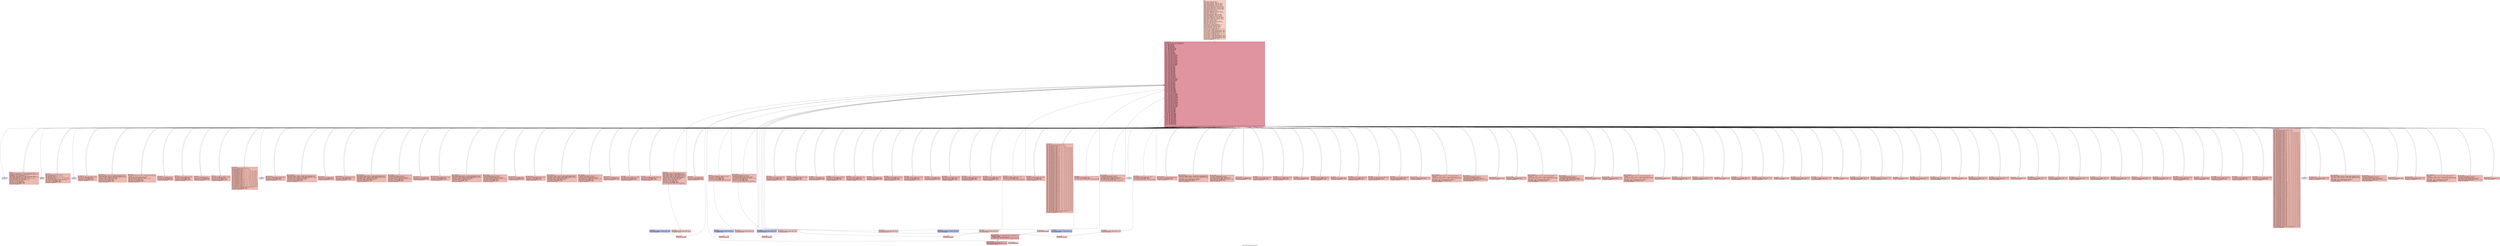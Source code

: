 digraph "CFG for 'chakravyuha_decrypt_string' function" {
	label="CFG for 'chakravyuha_decrypt_string' function";

	Node0x5f139dd36c40 [shape=record,color="#3d50c3ff", style=filled, fillcolor="#f2907270" fontname="Courier",label="{entry:\l|  %dummy.var306 = alloca i32, align 4\l  %cff.state228 = alloca i32, align 4\l  %fake.counter.phialloca221 = alloca i32, align 4\l  %fake.counter172.phialloca = alloca i32, align 4\l  %fake.counter179.phialloca = alloca i32, align 4\l  %fake.counter186.phialloca = alloca i32, align 4\l  %fake.counter193.phialloca = alloca i32, align 4\l  %fake.counter.reload222.alloca = alloca i32, align 4\l  %fake.counter172.reload.alloca = alloca i32, align 4\l  %fake.counter179.reload.alloca = alloca i32, align 4\l  %fake.counter186.reload.alloca = alloca i32, align 4\l  %fake.counter193.reload.alloca = alloca i32, align 4\l  %dummy.var161 = alloca i32, align 4\l  %cff.state109 = alloca i32, align 4\l  %fake.counter.phialloca106 = alloca i32, align 4\l  %fake.counter.reload107.alloca = alloca i32, align 4\l  %dummy.var83 = alloca i32, align 4\l  %cff.state62 = alloca i32, align 4\l  %fake.counter.phialloca56 = alloca i32, align 4\l  %fake.counter23.phialloca = alloca i32, align 4\l  %fake.counter30.phialloca = alloca i32, align 4\l  %fake.counter37.phialloca = alloca i32, align 4\l  %fake.counter.reload57.alloca = alloca i32, align 4\l  %fake.counter23.reload.alloca = alloca i32, align 4\l  %fake.counter30.reload.alloca = alloca i32, align 4\l  %fake.counter37.reload.alloca = alloca i32, align 4\l  %dummy.var12 = alloca i32, align 4\l  %cff.state5 = alloca i32, align 4\l  %fake.counter.phialloca = alloca i32, align 4\l  %fake.counter.reload.alloca = alloca i32, align 4\l  %dummy.var = alloca i32, align 4\l  %cff.state = alloca i32, align 4\l  %index.phialloca = alloca i32, align 4\l  store i32 undef, ptr %index.phialloca, align 4\l  store i32 0, ptr %index.phialloca, align 4\l  %index.reload2.alloca = alloca i32, align 4\l  %index.reload1.alloca = alloca i32, align 4\l  %index.reload.alloca = alloca i32, align 4\l  store i32 1, ptr %cff.state, align 4\l  store i32 undef, ptr %fake.counter.phialloca, align 4\l  store i32 4, ptr %cff.state5, align 4\l  store i32 undef, ptr %fake.counter.phialloca56, align 4\l  store i32 undef, ptr %fake.counter23.phialloca, align 4\l  store i32 undef, ptr %fake.counter30.phialloca, align 4\l  store i32 undef, ptr %fake.counter37.phialloca, align 4\l  store i32 14, ptr %cff.state62, align 4\l  store i32 undef, ptr %fake.counter.phialloca106, align 4\l  store i32 48, ptr %cff.state109, align 4\l  store i32 undef, ptr %fake.counter.phialloca221, align 4\l  store i32 undef, ptr %fake.counter172.phialloca, align 4\l  store i32 undef, ptr %fake.counter179.phialloca, align 4\l  store i32 undef, ptr %fake.counter186.phialloca, align 4\l  store i32 undef, ptr %fake.counter193.phialloca, align 4\l  store i32 70, ptr %cff.state228, align 4\l  br label %cff.dispatch229\l}"];
	Node0x5f139dd36c40 -> Node0x5f139ddc4ce0;
	Node0x5f139dd2f540 [shape=record,color="#3d50c3ff", style=filled, fillcolor="#de614d70" fontname="Courier",label="{loop_header:\l|  %index.reload3 = load i32, ptr %index.phialloca, align 4\l  %index.reload2 = load i32, ptr %index.phialloca, align 4\l  store i32 %index.reload2, ptr %index.reload2.alloca, align 4\l  %index.reload1 = load i32, ptr %index.phialloca, align 4\l  store i32 %index.reload1, ptr %index.reload1.alloca, align 4\l  %index.reload = load i32, ptr %index.phialloca, align 4\l  store i32 %index.reload, ptr %index.reload.alloca, align 4\l  %loop_cond = icmp slt i32 %index.reload3, %length\l  %cff.next = select i1 %loop_cond, i32 2, i32 3\l  store i32 %cff.next, ptr %cff.state, align 4\l  store i32 4, ptr %cff.state5, align 4\l  store i32 14, ptr %cff.state62, align 4\l  store i32 48, ptr %cff.state109, align 4\l  store i32 70, ptr %cff.state228, align 4\l  br i1 false, label %fake.then322, label %cff.dispatch229\l|{<s0>T|<s1>F}}"];
	Node0x5f139dd2f540:s0 -> Node0x5f139ddb5630;
	Node0x5f139dd2f540:s1 -> Node0x5f139ddc4ce0;
	Node0x5f139dd2f4e0 [shape=record,color="#3d50c3ff", style=filled, fillcolor="#de614d70" fontname="Courier",label="{loop_body:\l|  %index.reload2.reload = load i32, ptr %index.reload2.alloca, align 4\l  %src_char_ptr = getelementptr i8, ptr %src_ptr, i32 %index.reload2.reload\l  %loaded_byte = load i8, ptr %src_char_ptr, align 1\l  %decrypted_byte = xor i8 %loaded_byte, -34\l  %index.reload1.reload = load i32, ptr %index.reload1.alloca, align 4\l  %dest_char_ptr = getelementptr i8, ptr %dest_ptr, i32 %index.reload1.reload\l  store i8 %decrypted_byte, ptr %dest_char_ptr, align 1\l  %index.reload.reload = load i32, ptr %index.reload.alloca, align 4\l  %next_index = add i32 %index.reload.reload, 1\l  store i32 %next_index, ptr %index.phialloca, align 4\l  store i32 1, ptr %cff.state, align 4\l  store i32 4, ptr %cff.state5, align 4\l  store i32 14, ptr %cff.state62, align 4\l  store i32 48, ptr %cff.state109, align 4\l  store i32 70, ptr %cff.state228, align 4\l  br label %cff.dispatch229\l}"];
	Node0x5f139dd2f4e0 -> Node0x5f139ddc4ce0;
	Node0x5f139dd43fe0 [shape=record,color="#3d50c3ff", style=filled, fillcolor="#f2907270" fontname="Courier",label="{loop_exit:\l|  ret void\l}"];
	Node0x5f139dd44070 [shape=record,color="#3d50c3ff", style=filled, fillcolor="#de614d70" fontname="Courier",label="{cff.dispatch:\l|  %cff.cur = load i32, ptr %cff.state, align 4\l  %0 = icmp eq i32 %cff.cur, 1\l  %cff.case.select = select i1 %0, i32 1, i32 5\l  %1 = icmp eq i32 %cff.cur, 2\l  %cff.case.select9 = select i1 %1, i32 2, i32 %cff.case.select\l  %2 = icmp eq i32 %cff.cur, 3\l  %cff.case.select10 = select i1 %2, i32 3, i32 %cff.case.select9\l  store i32 %cff.case.select10, ptr %cff.state5, align 4\l  store i32 14, ptr %cff.state62, align 4\l  store i32 48, ptr %cff.state109, align 4\l  store i32 70, ptr %cff.state228, align 4\l  br label %cff.dispatch229\l}"];
	Node0x5f139dd44070 -> Node0x5f139ddc4ce0;
	Node0x5f139dd440d0 [shape=record,color="#3d50c3ff", style=filled, fillcolor="#c7d7f070" fontname="Courier",label="{cff.default:\l|  unreachable\l}"];
	Node0x5f139dd47990 [shape=record,color="#3d50c3ff", style=filled, fillcolor="#de614d70" fontname="Courier",label="{fake.loop.entry:\l|  store i32 0, ptr %fake.counter.phialloca, align 4\l  store i32 7, ptr %cff.state5, align 4\l  store i32 14, ptr %cff.state62, align 4\l  store i32 48, ptr %cff.state109, align 4\l  store i32 70, ptr %cff.state228, align 4\l  br label %cff.dispatch229\l}"];
	Node0x5f139dd47990 -> Node0x5f139ddc4ce0;
	Node0x5f139dd47a20 [shape=record,color="#3d50c3ff", style=filled, fillcolor="#de614d70" fontname="Courier",label="{fake.loop.header:\l|  %fake.counter.reload4 = load i32, ptr %fake.counter.phialloca, align 4\l  %fake.counter.reload = load i32, ptr %fake.counter.phialloca, align 4\l  store i32 %fake.counter.reload, ptr %fake.counter.reload.alloca, align 4\l  %fake.cond = icmp slt i32 %fake.counter.reload4, 10\l  %cff.next11 = select i1 %fake.cond, i32 8, i32 9\l  store i32 %cff.next11, ptr %cff.state5, align 4\l  store i32 14, ptr %cff.state62, align 4\l  store i32 48, ptr %cff.state109, align 4\l  store i32 70, ptr %cff.state228, align 4\l  br label %cff.dispatch229\l}"];
	Node0x5f139dd47a20 -> Node0x5f139ddc4ce0;
	Node0x5f139dd47ab0 [shape=record,color="#3d50c3ff", style=filled, fillcolor="#de614d70" fontname="Courier",label="{fake.loop.body:\l|  %fake.counter.reload.reload = load i32, ptr %fake.counter.reload.alloca,\l... align 4\l  %fake.inc = add i32 %fake.counter.reload.reload, 1\l  store volatile i32 60, ptr %dummy.var, align 4\l  store i32 %fake.inc, ptr %fake.counter.phialloca, align 4\l  store i32 7, ptr %cff.state5, align 4\l  store i32 14, ptr %cff.state62, align 4\l  store i32 48, ptr %cff.state109, align 4\l  store i32 70, ptr %cff.state228, align 4\l  br label %cff.dispatch229\l}"];
	Node0x5f139dd47ab0 -> Node0x5f139ddc4ce0;
	Node0x5f139dd47b40 [shape=record,color="#3d50c3ff", style=filled, fillcolor="#de614d70" fontname="Courier",label="{fake.loop.exit:\l|  store i32 4, ptr %cff.state5, align 4\l  store i32 14, ptr %cff.state62, align 4\l  store i32 48, ptr %cff.state109, align 4\l  store i32 70, ptr %cff.state228, align 4\l  br label %cff.dispatch229\l}"];
	Node0x5f139dd47b40 -> Node0x5f139ddc4ce0;
	Node0x5f139dd4e4b0 [shape=record,color="#3d50c3ff", style=filled, fillcolor="#de614d70" fontname="Courier",label="{fake.then:\l|  store volatile i32 87, ptr %dummy.var, align 4\l  store i32 12, ptr %cff.state5, align 4\l  store i32 14, ptr %cff.state62, align 4\l  store i32 48, ptr %cff.state109, align 4\l  store i32 70, ptr %cff.state228, align 4\l  br label %cff.dispatch229\l}"];
	Node0x5f139dd4e4b0 -> Node0x5f139ddc4ce0;
	Node0x5f139dd4e510 [shape=record,color="#3d50c3ff", style=filled, fillcolor="#de614d70" fontname="Courier",label="{fake.else:\l|  store volatile i32 87091200, ptr %dummy.var, align 4\l  store i32 12, ptr %cff.state5, align 4\l  store i32 14, ptr %cff.state62, align 4\l  store i32 48, ptr %cff.state109, align 4\l  store i32 70, ptr %cff.state228, align 4\l  br i1 false, label %fake.then325, label %cff.dispatch229\l|{<s0>T|<s1>F}}"];
	Node0x5f139dd4e510:s0 -> Node0x5f139ddb5ab0;
	Node0x5f139dd4e510:s1 -> Node0x5f139ddc4ce0;
	Node0x5f139dd4e5a0 [shape=record,color="#3d50c3ff", style=filled, fillcolor="#de614d70" fontname="Courier",label="{fake.merge:\l|  store i32 4, ptr %cff.state5, align 4\l  store i32 14, ptr %cff.state62, align 4\l  store i32 48, ptr %cff.state109, align 4\l  store i32 70, ptr %cff.state228, align 4\l  br label %cff.dispatch229\l}"];
	Node0x5f139dd4e5a0 -> Node0x5f139ddc4ce0;
	Node0x5f139dd4e900 [shape=record,color="#3d50c3ff", style=filled, fillcolor="#de614d70" fontname="Courier",label="{fake.block:\l|  store volatile i32 46886, ptr %dummy.var, align 4\l  store i32 4, ptr %cff.state5, align 4\l  store i32 14, ptr %cff.state62, align 4\l  store i32 48, ptr %cff.state109, align 4\l  store i32 70, ptr %cff.state228, align 4\l  br label %cff.dispatch229\l}"];
	Node0x5f139dd4e900 -> Node0x5f139ddc4ce0;
	Node0x5f139dd47c80 [shape=record,color="#3d50c3ff", style=filled, fillcolor="#de614d70" fontname="Courier",label="{cff.dispatch6:\l|  %cff.cur8 = load i32, ptr %cff.state5, align 4\l  %3 = icmp eq i32 %cff.cur8, 1\l  %cff.case.select66 = select i1 %3, i32 1, i32 15\l  %4 = icmp eq i32 %cff.cur8, 2\l  %cff.case.select67 = select i1 %4, i32 2, i32 %cff.case.select66\l  %5 = icmp eq i32 %cff.cur8, 3\l  %cff.case.select68 = select i1 %5, i32 3, i32 %cff.case.select67\l  %6 = icmp eq i32 %cff.cur8, 4\l  %cff.case.select69 = select i1 %6, i32 4, i32 %cff.case.select68\l  %7 = icmp eq i32 %cff.cur8, 5\l  %cff.case.select70 = select i1 %7, i32 5, i32 %cff.case.select69\l  %8 = icmp eq i32 %cff.cur8, 6\l  %cff.case.select71 = select i1 %8, i32 6, i32 %cff.case.select70\l  %9 = icmp eq i32 %cff.cur8, 7\l  %cff.case.select72 = select i1 %9, i32 7, i32 %cff.case.select71\l  %10 = icmp eq i32 %cff.cur8, 8\l  %cff.case.select73 = select i1 %10, i32 8, i32 %cff.case.select72\l  %11 = icmp eq i32 %cff.cur8, 9\l  %cff.case.select74 = select i1 %11, i32 9, i32 %cff.case.select73\l  %12 = icmp eq i32 %cff.cur8, 10\l  %cff.case.select75 = select i1 %12, i32 10, i32 %cff.case.select74\l  %13 = icmp eq i32 %cff.cur8, 11\l  %cff.case.select76 = select i1 %13, i32 11, i32 %cff.case.select75\l  %14 = icmp eq i32 %cff.cur8, 12\l  %cff.case.select77 = select i1 %14, i32 12, i32 %cff.case.select76\l  %15 = icmp eq i32 %cff.cur8, 13\l  %cff.case.select78 = select i1 %15, i32 13, i32 %cff.case.select77\l  store i32 %cff.case.select78, ptr %cff.state62, align 4\l  store i32 48, ptr %cff.state109, align 4\l  store i32 70, ptr %cff.state228, align 4\l  br label %cff.dispatch229\l}"];
	Node0x5f139dd47c80 -> Node0x5f139ddc4ce0;
	Node0x5f139dd47ce0 [shape=record,color="#3d50c3ff", style=filled, fillcolor="#c7d7f070" fontname="Courier",label="{cff.default7:\l|  unreachable\l}"];
	Node0x5f139dd4ef70 [shape=record,color="#3d50c3ff", style=filled, fillcolor="#de614d70" fontname="Courier",label="{fake.loop.entry13:\l|  store i32 0, ptr %fake.counter.phialloca56, align 4\l  store i32 17, ptr %cff.state62, align 4\l  store i32 48, ptr %cff.state109, align 4\l  store i32 70, ptr %cff.state228, align 4\l  br label %cff.dispatch229\l}"];
	Node0x5f139dd4ef70 -> Node0x5f139ddc4ce0;
	Node0x5f139dd4efd0 [shape=record,color="#3d50c3ff", style=filled, fillcolor="#de614d70" fontname="Courier",label="{fake.loop.header14:\l|  %fake.counter.reload58 = load i32, ptr %fake.counter.phialloca56, align 4\l  %fake.counter.reload57 = load i32, ptr %fake.counter.phialloca56, align 4\l  store i32 %fake.counter.reload57, ptr %fake.counter.reload57.alloca, align 4\l  %fake.cond17 = icmp slt i32 %fake.counter.reload58, 10\l  %cff.next79 = select i1 %fake.cond17, i32 18, i32 19\l  store i32 %cff.next79, ptr %cff.state62, align 4\l  store i32 48, ptr %cff.state109, align 4\l  store i32 70, ptr %cff.state228, align 4\l  br label %cff.dispatch229\l}"];
	Node0x5f139dd4efd0 -> Node0x5f139ddc4ce0;
	Node0x5f139dd4f060 [shape=record,color="#3d50c3ff", style=filled, fillcolor="#de614d70" fontname="Courier",label="{fake.loop.body15:\l|  %fake.counter.reload57.reload = load i32, ptr\l... %fake.counter.reload57.alloca, align 4\l  %fake.inc18 = add i32 %fake.counter.reload57.reload, 1\l  store volatile i32 2129, ptr %dummy.var12, align 4\l  store i32 %fake.inc18, ptr %fake.counter.phialloca56, align 4\l  store i32 17, ptr %cff.state62, align 4\l  store i32 48, ptr %cff.state109, align 4\l  store i32 70, ptr %cff.state228, align 4\l  br i1 false, label %fake.then319, label %cff.dispatch229\l|{<s0>T|<s1>F}}"];
	Node0x5f139dd4f060:s0 -> Node0x5f139ddb51b0;
	Node0x5f139dd4f060:s1 -> Node0x5f139ddc4ce0;
	Node0x5f139dd4f0f0 [shape=record,color="#3d50c3ff", style=filled, fillcolor="#de614d70" fontname="Courier",label="{fake.loop.exit16:\l|  store i32 14, ptr %cff.state62, align 4\l  store i32 48, ptr %cff.state109, align 4\l  store i32 70, ptr %cff.state228, align 4\l  br label %cff.dispatch229\l}"];
	Node0x5f139dd4f0f0 -> Node0x5f139ddc4ce0;
	Node0x5f139dd4f820 [shape=record,color="#3d50c3ff", style=filled, fillcolor="#de614d70" fontname="Courier",label="{fake.loop.entry19:\l|  store i32 0, ptr %fake.counter23.phialloca, align 4\l  store i32 21, ptr %cff.state62, align 4\l  store i32 48, ptr %cff.state109, align 4\l  store i32 70, ptr %cff.state228, align 4\l  br label %cff.dispatch229\l}"];
	Node0x5f139dd4f820 -> Node0x5f139ddc4ce0;
	Node0x5f139dd4f8b0 [shape=record,color="#3d50c3ff", style=filled, fillcolor="#de614d70" fontname="Courier",label="{fake.loop.header20:\l|  %fake.counter23.reload59 = load i32, ptr %fake.counter23.phialloca, align 4\l  %fake.counter23.reload = load i32, ptr %fake.counter23.phialloca, align 4\l  store i32 %fake.counter23.reload, ptr %fake.counter23.reload.alloca, align 4\l  %fake.cond24 = icmp slt i32 %fake.counter23.reload59, 10\l  %cff.next80 = select i1 %fake.cond24, i32 22, i32 23\l  store i32 %cff.next80, ptr %cff.state62, align 4\l  store i32 48, ptr %cff.state109, align 4\l  store i32 70, ptr %cff.state228, align 4\l  br label %cff.dispatch229\l}"];
	Node0x5f139dd4f8b0 -> Node0x5f139ddc4ce0;
	Node0x5f139dd4f940 [shape=record,color="#3d50c3ff", style=filled, fillcolor="#de614d70" fontname="Courier",label="{fake.loop.body21:\l|  %fake.counter23.reload.reload = load i32, ptr\l... %fake.counter23.reload.alloca, align 4\l  %fake.inc25 = add i32 %fake.counter23.reload.reload, 1\l  store volatile i32 139, ptr %dummy.var12, align 4\l  store i32 %fake.inc25, ptr %fake.counter23.phialloca, align 4\l  store i32 21, ptr %cff.state62, align 4\l  store i32 48, ptr %cff.state109, align 4\l  store i32 70, ptr %cff.state228, align 4\l  br label %cff.dispatch229\l}"];
	Node0x5f139dd4f940 -> Node0x5f139ddc4ce0;
	Node0x5f139dd4f9d0 [shape=record,color="#3d50c3ff", style=filled, fillcolor="#de614d70" fontname="Courier",label="{fake.loop.exit22:\l|  store i32 14, ptr %cff.state62, align 4\l  store i32 48, ptr %cff.state109, align 4\l  store i32 70, ptr %cff.state228, align 4\l  br label %cff.dispatch229\l}"];
	Node0x5f139dd4f9d0 -> Node0x5f139ddc4ce0;
	Node0x5f139dd500a0 [shape=record,color="#3d50c3ff", style=filled, fillcolor="#de614d70" fontname="Courier",label="{fake.loop.entry26:\l|  store i32 0, ptr %fake.counter30.phialloca, align 4\l  store i32 25, ptr %cff.state62, align 4\l  store i32 48, ptr %cff.state109, align 4\l  store i32 70, ptr %cff.state228, align 4\l  br label %cff.dispatch229\l}"];
	Node0x5f139dd500a0 -> Node0x5f139ddc4ce0;
	Node0x5f139dd50130 [shape=record,color="#3d50c3ff", style=filled, fillcolor="#de614d70" fontname="Courier",label="{fake.loop.header27:\l|  %fake.counter30.reload60 = load i32, ptr %fake.counter30.phialloca, align 4\l  %fake.counter30.reload = load i32, ptr %fake.counter30.phialloca, align 4\l  store i32 %fake.counter30.reload, ptr %fake.counter30.reload.alloca, align 4\l  %fake.cond31 = icmp slt i32 %fake.counter30.reload60, 10\l  %cff.next81 = select i1 %fake.cond31, i32 26, i32 27\l  store i32 %cff.next81, ptr %cff.state62, align 4\l  store i32 48, ptr %cff.state109, align 4\l  store i32 70, ptr %cff.state228, align 4\l  br label %cff.dispatch229\l}"];
	Node0x5f139dd50130 -> Node0x5f139ddc4ce0;
	Node0x5f139dd501c0 [shape=record,color="#3d50c3ff", style=filled, fillcolor="#de614d70" fontname="Courier",label="{fake.loop.body28:\l|  %fake.counter30.reload.reload = load i32, ptr\l... %fake.counter30.reload.alloca, align 4\l  %fake.inc32 = add i32 %fake.counter30.reload.reload, 1\l  store volatile i32 2688, ptr %dummy.var12, align 4\l  store i32 %fake.inc32, ptr %fake.counter30.phialloca, align 4\l  store i32 25, ptr %cff.state62, align 4\l  store i32 48, ptr %cff.state109, align 4\l  store i32 70, ptr %cff.state228, align 4\l  br label %cff.dispatch229\l}"];
	Node0x5f139dd501c0 -> Node0x5f139ddc4ce0;
	Node0x5f139dd50250 [shape=record,color="#3d50c3ff", style=filled, fillcolor="#de614d70" fontname="Courier",label="{fake.loop.exit29:\l|  store i32 14, ptr %cff.state62, align 4\l  store i32 48, ptr %cff.state109, align 4\l  store i32 70, ptr %cff.state228, align 4\l  br label %cff.dispatch229\l}"];
	Node0x5f139dd50250 -> Node0x5f139ddc4ce0;
	Node0x5f139dd64ae0 [shape=record,color="#3d50c3ff", style=filled, fillcolor="#de614d70" fontname="Courier",label="{fake.loop.entry33:\l|  store i32 0, ptr %fake.counter37.phialloca, align 4\l  store i32 29, ptr %cff.state62, align 4\l  store i32 48, ptr %cff.state109, align 4\l  store i32 70, ptr %cff.state228, align 4\l  br label %cff.dispatch229\l}"];
	Node0x5f139dd64ae0 -> Node0x5f139ddc4ce0;
	Node0x5f139dd64b70 [shape=record,color="#3d50c3ff", style=filled, fillcolor="#de614d70" fontname="Courier",label="{fake.loop.header34:\l|  %fake.counter37.reload61 = load i32, ptr %fake.counter37.phialloca, align 4\l  %fake.counter37.reload = load i32, ptr %fake.counter37.phialloca, align 4\l  store i32 %fake.counter37.reload, ptr %fake.counter37.reload.alloca, align 4\l  %fake.cond38 = icmp slt i32 %fake.counter37.reload61, 10\l  %cff.next82 = select i1 %fake.cond38, i32 30, i32 31\l  store i32 %cff.next82, ptr %cff.state62, align 4\l  store i32 48, ptr %cff.state109, align 4\l  store i32 70, ptr %cff.state228, align 4\l  br label %cff.dispatch229\l}"];
	Node0x5f139dd64b70 -> Node0x5f139ddc4ce0;
	Node0x5f139dd64c00 [shape=record,color="#3d50c3ff", style=filled, fillcolor="#de614d70" fontname="Courier",label="{fake.loop.body35:\l|  %fake.counter37.reload.reload = load i32, ptr\l... %fake.counter37.reload.alloca, align 4\l  %fake.inc39 = add i32 %fake.counter37.reload.reload, 1\l  store volatile i32 54, ptr %dummy.var12, align 4\l  store i32 %fake.inc39, ptr %fake.counter37.phialloca, align 4\l  store i32 29, ptr %cff.state62, align 4\l  store i32 48, ptr %cff.state109, align 4\l  store i32 70, ptr %cff.state228, align 4\l  br label %cff.dispatch229\l}"];
	Node0x5f139dd64c00 -> Node0x5f139ddc4ce0;
	Node0x5f139dd64c90 [shape=record,color="#3d50c3ff", style=filled, fillcolor="#de614d70" fontname="Courier",label="{fake.loop.exit36:\l|  store i32 14, ptr %cff.state62, align 4\l  store i32 48, ptr %cff.state109, align 4\l  store i32 70, ptr %cff.state228, align 4\l  br label %cff.dispatch229\l}"];
	Node0x5f139dd64c90 -> Node0x5f139ddc4ce0;
	Node0x5f139dd65270 [shape=record,color="#3d50c3ff", style=filled, fillcolor="#de614d70" fontname="Courier",label="{fake.then40:\l|  store volatile i32 70, ptr %dummy.var12, align 4\l  store i32 34, ptr %cff.state62, align 4\l  store i32 48, ptr %cff.state109, align 4\l  store i32 70, ptr %cff.state228, align 4\l  br label %cff.dispatch229\l}"];
	Node0x5f139dd65270 -> Node0x5f139ddc4ce0;
	Node0x5f139dd65300 [shape=record,color="#3d50c3ff", style=filled, fillcolor="#de614d70" fontname="Courier",label="{fake.else41:\l|  store volatile i32 967680, ptr %dummy.var12, align 4\l  store i32 34, ptr %cff.state62, align 4\l  store i32 48, ptr %cff.state109, align 4\l  store i32 70, ptr %cff.state228, align 4\l  br label %cff.dispatch229\l}"];
	Node0x5f139dd65300 -> Node0x5f139ddc4ce0;
	Node0x5f139dd65390 [shape=record,color="#3d50c3ff", style=filled, fillcolor="#de614d70" fontname="Courier",label="{fake.merge42:\l|  store i32 14, ptr %cff.state62, align 4\l  store i32 48, ptr %cff.state109, align 4\l  store i32 70, ptr %cff.state228, align 4\l  br label %cff.dispatch229\l}"];
	Node0x5f139dd65390 -> Node0x5f139ddc4ce0;
	Node0x5f139dd656f0 [shape=record,color="#3d50c3ff", style=filled, fillcolor="#de614d70" fontname="Courier",label="{fake.then43:\l|  store volatile i32 87, ptr %dummy.var12, align 4\l  store i32 37, ptr %cff.state62, align 4\l  store i32 48, ptr %cff.state109, align 4\l  store i32 70, ptr %cff.state228, align 4\l  br label %cff.dispatch229\l}"];
	Node0x5f139dd656f0 -> Node0x5f139ddc4ce0;
	Node0x5f139dd65780 [shape=record,color="#3d50c3ff", style=filled, fillcolor="#de614d70" fontname="Courier",label="{fake.else44:\l|  store volatile i32 87091200, ptr %dummy.var12, align 4\l  store i32 37, ptr %cff.state62, align 4\l  store i32 48, ptr %cff.state109, align 4\l  store i32 70, ptr %cff.state228, align 4\l  br label %cff.dispatch229\l}"];
	Node0x5f139dd65780 -> Node0x5f139ddc4ce0;
	Node0x5f139dd65810 [shape=record,color="#3d50c3ff", style=filled, fillcolor="#de614d70" fontname="Courier",label="{fake.merge45:\l|  store i32 14, ptr %cff.state62, align 4\l  store i32 48, ptr %cff.state109, align 4\l  store i32 70, ptr %cff.state228, align 4\l  br label %cff.dispatch229\l}"];
	Node0x5f139dd65810 -> Node0x5f139ddc4ce0;
	Node0x5f139dd65b70 [shape=record,color="#3d50c3ff", style=filled, fillcolor="#de614d70" fontname="Courier",label="{fake.then46:\l|  store volatile i32 45, ptr %dummy.var12, align 4\l  store i32 40, ptr %cff.state62, align 4\l  store i32 48, ptr %cff.state109, align 4\l  store i32 70, ptr %cff.state228, align 4\l  br label %cff.dispatch229\l}"];
	Node0x5f139dd65b70 -> Node0x5f139ddc4ce0;
	Node0x5f139dd65c00 [shape=record,color="#3d50c3ff", style=filled, fillcolor="#de614d70" fontname="Courier",label="{fake.else47:\l|  store volatile i32 144, ptr %dummy.var12, align 4\l  store i32 40, ptr %cff.state62, align 4\l  store i32 48, ptr %cff.state109, align 4\l  store i32 70, ptr %cff.state228, align 4\l  br label %cff.dispatch229\l}"];
	Node0x5f139dd65c00 -> Node0x5f139ddc4ce0;
	Node0x5f139dd65c90 [shape=record,color="#3d50c3ff", style=filled, fillcolor="#de614d70" fontname="Courier",label="{fake.merge48:\l|  store i32 14, ptr %cff.state62, align 4\l  store i32 48, ptr %cff.state109, align 4\l  store i32 70, ptr %cff.state228, align 4\l  br label %cff.dispatch229\l}"];
	Node0x5f139dd65c90 -> Node0x5f139ddc4ce0;
	Node0x5f139dd65ff0 [shape=record,color="#3d50c3ff", style=filled, fillcolor="#de614d70" fontname="Courier",label="{fake.then49:\l|  store volatile i32 45, ptr %dummy.var12, align 4\l  store i32 43, ptr %cff.state62, align 4\l  store i32 48, ptr %cff.state109, align 4\l  store i32 70, ptr %cff.state228, align 4\l  br label %cff.dispatch229\l}"];
	Node0x5f139dd65ff0 -> Node0x5f139ddc4ce0;
	Node0x5f139dd66080 [shape=record,color="#3d50c3ff", style=filled, fillcolor="#de614d70" fontname="Courier",label="{fake.else50:\l|  store volatile i32 144, ptr %dummy.var12, align 4\l  store i32 43, ptr %cff.state62, align 4\l  store i32 48, ptr %cff.state109, align 4\l  store i32 70, ptr %cff.state228, align 4\l  br label %cff.dispatch229\l}"];
	Node0x5f139dd66080 -> Node0x5f139ddc4ce0;
	Node0x5f139dd66110 [shape=record,color="#3d50c3ff", style=filled, fillcolor="#de614d70" fontname="Courier",label="{fake.merge51:\l|  store i32 14, ptr %cff.state62, align 4\l  store i32 48, ptr %cff.state109, align 4\l  store i32 70, ptr %cff.state228, align 4\l  br label %cff.dispatch229\l}"];
	Node0x5f139dd66110 -> Node0x5f139ddc4ce0;
	Node0x5f139dd66470 [shape=record,color="#3d50c3ff", style=filled, fillcolor="#de614d70" fontname="Courier",label="{fake.block52:\l|  store volatile i32 0, ptr %dummy.var12, align 4\l  store i32 14, ptr %cff.state62, align 4\l  store i32 48, ptr %cff.state109, align 4\l  store i32 70, ptr %cff.state228, align 4\l  br label %cff.dispatch229\l}"];
	Node0x5f139dd66470 -> Node0x5f139ddc4ce0;
	Node0x5f139dd66650 [shape=record,color="#3d50c3ff", style=filled, fillcolor="#de614d70" fontname="Courier",label="{fake.block53:\l|  store volatile i32 45245, ptr %dummy.var12, align 4\l  store i32 14, ptr %cff.state62, align 4\l  store i32 48, ptr %cff.state109, align 4\l  store i32 70, ptr %cff.state228, align 4\l  br label %cff.dispatch229\l}"];
	Node0x5f139dd66650 -> Node0x5f139ddc4ce0;
	Node0x5f139dd66a40 [shape=record,color="#3d50c3ff", style=filled, fillcolor="#de614d70" fontname="Courier",label="{fake.block54:\l|  store volatile i32 24, ptr %dummy.var12, align 4\l  store i32 14, ptr %cff.state62, align 4\l  store i32 48, ptr %cff.state109, align 4\l  store i32 70, ptr %cff.state228, align 4\l  br label %cff.dispatch229\l}"];
	Node0x5f139dd66a40 -> Node0x5f139ddc4ce0;
	Node0x5f139dd55af0 [shape=record,color="#3d50c3ff", style=filled, fillcolor="#de614d70" fontname="Courier",label="{fake.block55:\l|  store volatile i32 40, ptr %dummy.var12, align 4\l  store i32 14, ptr %cff.state62, align 4\l  store i32 48, ptr %cff.state109, align 4\l  store i32 70, ptr %cff.state228, align 4\l  br label %cff.dispatch229\l}"];
	Node0x5f139dd55af0 -> Node0x5f139ddc4ce0;
	Node0x5f139dd4f230 [shape=record,color="#3d50c3ff", style=filled, fillcolor="#de614d70" fontname="Courier",label="{cff.dispatch63:\l|  %cff.cur65 = load i32, ptr %cff.state62, align 4\l  %16 = icmp eq i32 %cff.cur65, 1\l  %cff.case.select113 = select i1 %16, i32 1, i32 49\l  %17 = icmp eq i32 %cff.cur65, 2\l  %cff.case.select114 = select i1 %17, i32 2, i32 %cff.case.select113\l  %18 = icmp eq i32 %cff.cur65, 3\l  %cff.case.select115 = select i1 %18, i32 3, i32 %cff.case.select114\l  %19 = icmp eq i32 %cff.cur65, 4\l  %cff.case.select116 = select i1 %19, i32 4, i32 %cff.case.select115\l  %20 = icmp eq i32 %cff.cur65, 5\l  %cff.case.select117 = select i1 %20, i32 5, i32 %cff.case.select116\l  %21 = icmp eq i32 %cff.cur65, 6\l  %cff.case.select118 = select i1 %21, i32 6, i32 %cff.case.select117\l  %22 = icmp eq i32 %cff.cur65, 7\l  %cff.case.select119 = select i1 %22, i32 7, i32 %cff.case.select118\l  %23 = icmp eq i32 %cff.cur65, 8\l  %cff.case.select120 = select i1 %23, i32 8, i32 %cff.case.select119\l  %24 = icmp eq i32 %cff.cur65, 9\l  %cff.case.select121 = select i1 %24, i32 9, i32 %cff.case.select120\l  %25 = icmp eq i32 %cff.cur65, 10\l  %cff.case.select122 = select i1 %25, i32 10, i32 %cff.case.select121\l  %26 = icmp eq i32 %cff.cur65, 11\l  %cff.case.select123 = select i1 %26, i32 11, i32 %cff.case.select122\l  %27 = icmp eq i32 %cff.cur65, 12\l  %cff.case.select124 = select i1 %27, i32 12, i32 %cff.case.select123\l  %28 = icmp eq i32 %cff.cur65, 13\l  %cff.case.select125 = select i1 %28, i32 13, i32 %cff.case.select124\l  %29 = icmp eq i32 %cff.cur65, 14\l  %cff.case.select126 = select i1 %29, i32 14, i32 %cff.case.select125\l  %30 = icmp eq i32 %cff.cur65, 15\l  %cff.case.select127 = select i1 %30, i32 15, i32 %cff.case.select126\l  %31 = icmp eq i32 %cff.cur65, 16\l  %cff.case.select128 = select i1 %31, i32 16, i32 %cff.case.select127\l  %32 = icmp eq i32 %cff.cur65, 17\l  %cff.case.select129 = select i1 %32, i32 17, i32 %cff.case.select128\l  %33 = icmp eq i32 %cff.cur65, 18\l  %cff.case.select130 = select i1 %33, i32 18, i32 %cff.case.select129\l  %34 = icmp eq i32 %cff.cur65, 19\l  %cff.case.select131 = select i1 %34, i32 19, i32 %cff.case.select130\l  %35 = icmp eq i32 %cff.cur65, 20\l  %cff.case.select132 = select i1 %35, i32 20, i32 %cff.case.select131\l  %36 = icmp eq i32 %cff.cur65, 21\l  %cff.case.select133 = select i1 %36, i32 21, i32 %cff.case.select132\l  %37 = icmp eq i32 %cff.cur65, 22\l  %cff.case.select134 = select i1 %37, i32 22, i32 %cff.case.select133\l  %38 = icmp eq i32 %cff.cur65, 23\l  %cff.case.select135 = select i1 %38, i32 23, i32 %cff.case.select134\l  %39 = icmp eq i32 %cff.cur65, 24\l  %cff.case.select136 = select i1 %39, i32 24, i32 %cff.case.select135\l  %40 = icmp eq i32 %cff.cur65, 25\l  %cff.case.select137 = select i1 %40, i32 25, i32 %cff.case.select136\l  %41 = icmp eq i32 %cff.cur65, 26\l  %cff.case.select138 = select i1 %41, i32 26, i32 %cff.case.select137\l  %42 = icmp eq i32 %cff.cur65, 27\l  %cff.case.select139 = select i1 %42, i32 27, i32 %cff.case.select138\l  %43 = icmp eq i32 %cff.cur65, 28\l  %cff.case.select140 = select i1 %43, i32 28, i32 %cff.case.select139\l  %44 = icmp eq i32 %cff.cur65, 29\l  %cff.case.select141 = select i1 %44, i32 29, i32 %cff.case.select140\l  %45 = icmp eq i32 %cff.cur65, 30\l  %cff.case.select142 = select i1 %45, i32 30, i32 %cff.case.select141\l  %46 = icmp eq i32 %cff.cur65, 31\l  %cff.case.select143 = select i1 %46, i32 31, i32 %cff.case.select142\l  %47 = icmp eq i32 %cff.cur65, 32\l  %cff.case.select144 = select i1 %47, i32 32, i32 %cff.case.select143\l  %48 = icmp eq i32 %cff.cur65, 33\l  %cff.case.select145 = select i1 %48, i32 33, i32 %cff.case.select144\l  %49 = icmp eq i32 %cff.cur65, 34\l  %cff.case.select146 = select i1 %49, i32 34, i32 %cff.case.select145\l  %50 = icmp eq i32 %cff.cur65, 35\l  %cff.case.select147 = select i1 %50, i32 35, i32 %cff.case.select146\l  %51 = icmp eq i32 %cff.cur65, 36\l  %cff.case.select148 = select i1 %51, i32 36, i32 %cff.case.select147\l  %52 = icmp eq i32 %cff.cur65, 37\l  %cff.case.select149 = select i1 %52, i32 37, i32 %cff.case.select148\l  %53 = icmp eq i32 %cff.cur65, 38\l  %cff.case.select150 = select i1 %53, i32 38, i32 %cff.case.select149\l  %54 = icmp eq i32 %cff.cur65, 39\l  %cff.case.select151 = select i1 %54, i32 39, i32 %cff.case.select150\l  %55 = icmp eq i32 %cff.cur65, 40\l  %cff.case.select152 = select i1 %55, i32 40, i32 %cff.case.select151\l  %56 = icmp eq i32 %cff.cur65, 41\l  %cff.case.select153 = select i1 %56, i32 41, i32 %cff.case.select152\l  %57 = icmp eq i32 %cff.cur65, 42\l  %cff.case.select154 = select i1 %57, i32 42, i32 %cff.case.select153\l  %58 = icmp eq i32 %cff.cur65, 43\l  %cff.case.select155 = select i1 %58, i32 43, i32 %cff.case.select154\l  %59 = icmp eq i32 %cff.cur65, 44\l  %cff.case.select156 = select i1 %59, i32 44, i32 %cff.case.select155\l  %60 = icmp eq i32 %cff.cur65, 45\l  %cff.case.select157 = select i1 %60, i32 45, i32 %cff.case.select156\l  %61 = icmp eq i32 %cff.cur65, 46\l  %cff.case.select158 = select i1 %61, i32 46, i32 %cff.case.select157\l  %62 = icmp eq i32 %cff.cur65, 47\l  %cff.case.select159 = select i1 %62, i32 47, i32 %cff.case.select158\l  store i32 %cff.case.select159, ptr %cff.state109, align 4\l  store i32 70, ptr %cff.state228, align 4\l  br label %cff.dispatch229\l}"];
	Node0x5f139dd4f230 -> Node0x5f139ddc4ce0;
	Node0x5f139dd4f290 [shape=record,color="#3d50c3ff", style=filled, fillcolor="#c7d7f070" fontname="Courier",label="{cff.default64:\l|  unreachable\l}"];
	Node0x5f139dd8b2b0 [shape=record,color="#3d50c3ff", style=filled, fillcolor="#de614d70" fontname="Courier",label="{fake.loop.entry84:\l|  store i32 0, ptr %fake.counter.phialloca106, align 4\l  store i32 51, ptr %cff.state109, align 4\l  store i32 70, ptr %cff.state228, align 4\l  br label %cff.dispatch229\l}"];
	Node0x5f139dd8b2b0 -> Node0x5f139ddc4ce0;
	Node0x5f139dd8b310 [shape=record,color="#3d50c3ff", style=filled, fillcolor="#de614d70" fontname="Courier",label="{fake.loop.header85:\l|  %fake.counter.reload108 = load i32, ptr %fake.counter.phialloca106, align 4\l  %fake.counter.reload107 = load i32, ptr %fake.counter.phialloca106, align 4\l  store i32 %fake.counter.reload107, ptr %fake.counter.reload107.alloca, align\l... 4\l  %fake.cond88 = icmp slt i32 %fake.counter.reload108, 10\l  %cff.next160 = select i1 %fake.cond88, i32 52, i32 53\l  store i32 %cff.next160, ptr %cff.state109, align 4\l  store i32 70, ptr %cff.state228, align 4\l  br label %cff.dispatch229\l}"];
	Node0x5f139dd8b310 -> Node0x5f139ddc4ce0;
	Node0x5f139dd8b3a0 [shape=record,color="#3d50c3ff", style=filled, fillcolor="#de614d70" fontname="Courier",label="{fake.loop.body86:\l|  %fake.counter.reload107.reload = load i32, ptr\l... %fake.counter.reload107.alloca, align 4\l  %fake.inc89 = add i32 %fake.counter.reload107.reload, 1\l  store volatile i32 338, ptr %dummy.var83, align 4\l  store i32 %fake.inc89, ptr %fake.counter.phialloca106, align 4\l  store i32 51, ptr %cff.state109, align 4\l  store i32 70, ptr %cff.state228, align 4\l  br label %cff.dispatch229\l}"];
	Node0x5f139dd8b3a0 -> Node0x5f139ddc4ce0;
	Node0x5f139dd8b430 [shape=record,color="#3d50c3ff", style=filled, fillcolor="#de614d70" fontname="Courier",label="{fake.loop.exit87:\l|  store i32 48, ptr %cff.state109, align 4\l  store i32 70, ptr %cff.state228, align 4\l  br label %cff.dispatch229\l}"];
	Node0x5f139dd8b430 -> Node0x5f139ddc4ce0;
	Node0x5f139dd8b9b0 [shape=record,color="#3d50c3ff", style=filled, fillcolor="#de614d70" fontname="Courier",label="{fake.then90:\l|  store volatile i32 45, ptr %dummy.var83, align 4\l  store i32 56, ptr %cff.state109, align 4\l  store i32 70, ptr %cff.state228, align 4\l  br label %cff.dispatch229\l}"];
	Node0x5f139dd8b9b0 -> Node0x5f139ddc4ce0;
	Node0x5f139dd8ba40 [shape=record,color="#3d50c3ff", style=filled, fillcolor="#de614d70" fontname="Courier",label="{fake.else91:\l|  store volatile i32 144, ptr %dummy.var83, align 4\l  store i32 56, ptr %cff.state109, align 4\l  store i32 70, ptr %cff.state228, align 4\l  br label %cff.dispatch229\l}"];
	Node0x5f139dd8ba40 -> Node0x5f139ddc4ce0;
	Node0x5f139dd8bad0 [shape=record,color="#3d50c3ff", style=filled, fillcolor="#de614d70" fontname="Courier",label="{fake.merge92:\l|  store i32 48, ptr %cff.state109, align 4\l  store i32 70, ptr %cff.state228, align 4\l  br label %cff.dispatch229\l}"];
	Node0x5f139dd8bad0 -> Node0x5f139ddc4ce0;
	Node0x5f139dd8be30 [shape=record,color="#3d50c3ff", style=filled, fillcolor="#de614d70" fontname="Courier",label="{fake.then93:\l|  store volatile i32 52, ptr %dummy.var83, align 4\l  store i32 59, ptr %cff.state109, align 4\l  store i32 70, ptr %cff.state228, align 4\l  br label %cff.dispatch229\l}"];
	Node0x5f139dd8be30 -> Node0x5f139ddc4ce0;
	Node0x5f139dd8bec0 [shape=record,color="#3d50c3ff", style=filled, fillcolor="#de614d70" fontname="Courier",label="{fake.else94:\l|  store volatile i32 2880, ptr %dummy.var83, align 4\l  store i32 59, ptr %cff.state109, align 4\l  store i32 70, ptr %cff.state228, align 4\l  br i1 false, label %fake.then316, label %cff.dispatch229\l|{<s0>T|<s1>F}}"];
	Node0x5f139dd8bec0:s0 -> Node0x5f139ddb0190;
	Node0x5f139dd8bec0:s1 -> Node0x5f139ddc4ce0;
	Node0x5f139dd8bf50 [shape=record,color="#3d50c3ff", style=filled, fillcolor="#de614d70" fontname="Courier",label="{fake.merge95:\l|  store i32 48, ptr %cff.state109, align 4\l  store i32 70, ptr %cff.state228, align 4\l  br label %cff.dispatch229\l}"];
	Node0x5f139dd8bf50 -> Node0x5f139ddc4ce0;
	Node0x5f139dd8c2b0 [shape=record,color="#3d50c3ff", style=filled, fillcolor="#de614d70" fontname="Courier",label="{fake.then96:\l|  store volatile i32 78, ptr %dummy.var83, align 4\l  store i32 62, ptr %cff.state109, align 4\l  store i32 70, ptr %cff.state228, align 4\l  br label %cff.dispatch229\l}"];
	Node0x5f139dd8c2b0 -> Node0x5f139ddc4ce0;
	Node0x5f139dd8c340 [shape=record,color="#3d50c3ff", style=filled, fillcolor="#de614d70" fontname="Courier",label="{fake.else97:\l|  store volatile i32 8709120, ptr %dummy.var83, align 4\l  store i32 62, ptr %cff.state109, align 4\l  store i32 70, ptr %cff.state228, align 4\l  br label %cff.dispatch229\l}"];
	Node0x5f139dd8c340 -> Node0x5f139ddc4ce0;
	Node0x5f139dd8c3d0 [shape=record,color="#3d50c3ff", style=filled, fillcolor="#de614d70" fontname="Courier",label="{fake.merge98:\l|  store i32 48, ptr %cff.state109, align 4\l  store i32 70, ptr %cff.state228, align 4\l  br i1 false, label %fake.loop.entry307, label %cff.dispatch229\l|{<s0>T|<s1>F}}"];
	Node0x5f139dd8c3d0:s0 -> Node0x5f139ddac5c0;
	Node0x5f139dd8c3d0:s1 -> Node0x5f139ddc4ce0;
	Node0x5f139dd8c730 [shape=record,color="#3d50c3ff", style=filled, fillcolor="#de614d70" fontname="Courier",label="{fake.then99:\l|  store volatile i32 52, ptr %dummy.var83, align 4\l  store i32 65, ptr %cff.state109, align 4\l  store i32 70, ptr %cff.state228, align 4\l  br label %cff.dispatch229\l}"];
	Node0x5f139dd8c730 -> Node0x5f139ddc4ce0;
	Node0x5f139dd8c7c0 [shape=record,color="#3d50c3ff", style=filled, fillcolor="#de614d70" fontname="Courier",label="{fake.else100:\l|  store volatile i32 2880, ptr %dummy.var83, align 4\l  store i32 65, ptr %cff.state109, align 4\l  store i32 70, ptr %cff.state228, align 4\l  br label %cff.dispatch229\l}"];
	Node0x5f139dd8c7c0 -> Node0x5f139ddc4ce0;
	Node0x5f139dd8c850 [shape=record,color="#3d50c3ff", style=filled, fillcolor="#de614d70" fontname="Courier",label="{fake.merge101:\l|  store i32 48, ptr %cff.state109, align 4\l  store i32 70, ptr %cff.state228, align 4\l  br label %cff.dispatch229\l}"];
	Node0x5f139dd8c850 -> Node0x5f139ddc4ce0;
	Node0x5f139dd8cbb0 [shape=record,color="#3d50c3ff", style=filled, fillcolor="#de614d70" fontname="Courier",label="{fake.block102:\l|  store volatile i32 3898, ptr %dummy.var83, align 4\l  store i32 48, ptr %cff.state109, align 4\l  store i32 70, ptr %cff.state228, align 4\l  br label %cff.dispatch229\l}"];
	Node0x5f139dd8cbb0 -> Node0x5f139ddc4ce0;
	Node0x5f139dd8cee0 [shape=record,color="#3d50c3ff", style=filled, fillcolor="#de614d70" fontname="Courier",label="{fake.block103:\l|  store volatile i32 981, ptr %dummy.var83, align 4\l  store i32 48, ptr %cff.state109, align 4\l  store i32 70, ptr %cff.state228, align 4\l  br label %cff.dispatch229\l}"];
	Node0x5f139dd8cee0 -> Node0x5f139ddc4ce0;
	Node0x5f139dd8d1e0 [shape=record,color="#3d50c3ff", style=filled, fillcolor="#de614d70" fontname="Courier",label="{fake.block104:\l|  store volatile i32 1471, ptr %dummy.var83, align 4\l  store i32 48, ptr %cff.state109, align 4\l  store i32 70, ptr %cff.state228, align 4\l  br label %cff.dispatch229\l}"];
	Node0x5f139dd8d1e0 -> Node0x5f139ddc4ce0;
	Node0x5f139dd8d480 [shape=record,color="#3d50c3ff", style=filled, fillcolor="#de614d70" fontname="Courier",label="{fake.block105:\l|  store volatile i32 706, ptr %dummy.var83, align 4\l  store i32 48, ptr %cff.state109, align 4\l  store i32 70, ptr %cff.state228, align 4\l  br i1 false, label %fake.then313, label %cff.dispatch229\l|{<s0>T|<s1>F}}"];
	Node0x5f139dd8d480:s0 -> Node0x5f139ddaccf0;
	Node0x5f139dd8d480:s1 -> Node0x5f139ddc4ce0;
	Node0x5f139dd8b570 [shape=record,color="#3d50c3ff", style=filled, fillcolor="#de614d70" fontname="Courier",label="{cff.dispatch110:\l|  %cff.cur112 = load i32, ptr %cff.state109, align 4\l  %63 = icmp eq i32 %cff.cur112, 1\l  %cff.case.select232 = select i1 %63, i32 1, i32 71\l  %64 = icmp eq i32 %cff.cur112, 2\l  %cff.case.select233 = select i1 %64, i32 2, i32 %cff.case.select232\l  %65 = icmp eq i32 %cff.cur112, 3\l  %cff.case.select234 = select i1 %65, i32 3, i32 %cff.case.select233\l  %66 = icmp eq i32 %cff.cur112, 4\l  %cff.case.select235 = select i1 %66, i32 4, i32 %cff.case.select234\l  %67 = icmp eq i32 %cff.cur112, 5\l  %cff.case.select236 = select i1 %67, i32 5, i32 %cff.case.select235\l  %68 = icmp eq i32 %cff.cur112, 6\l  %cff.case.select237 = select i1 %68, i32 6, i32 %cff.case.select236\l  %69 = icmp eq i32 %cff.cur112, 7\l  %cff.case.select238 = select i1 %69, i32 7, i32 %cff.case.select237\l  %70 = icmp eq i32 %cff.cur112, 8\l  %cff.case.select239 = select i1 %70, i32 8, i32 %cff.case.select238\l  %71 = icmp eq i32 %cff.cur112, 9\l  %cff.case.select240 = select i1 %71, i32 9, i32 %cff.case.select239\l  %72 = icmp eq i32 %cff.cur112, 10\l  %cff.case.select241 = select i1 %72, i32 10, i32 %cff.case.select240\l  %73 = icmp eq i32 %cff.cur112, 11\l  %cff.case.select242 = select i1 %73, i32 11, i32 %cff.case.select241\l  %74 = icmp eq i32 %cff.cur112, 12\l  %cff.case.select243 = select i1 %74, i32 12, i32 %cff.case.select242\l  %75 = icmp eq i32 %cff.cur112, 13\l  %cff.case.select244 = select i1 %75, i32 13, i32 %cff.case.select243\l  %76 = icmp eq i32 %cff.cur112, 14\l  %cff.case.select245 = select i1 %76, i32 14, i32 %cff.case.select244\l  %77 = icmp eq i32 %cff.cur112, 15\l  %cff.case.select246 = select i1 %77, i32 15, i32 %cff.case.select245\l  %78 = icmp eq i32 %cff.cur112, 16\l  %cff.case.select247 = select i1 %78, i32 16, i32 %cff.case.select246\l  %79 = icmp eq i32 %cff.cur112, 17\l  %cff.case.select248 = select i1 %79, i32 17, i32 %cff.case.select247\l  %80 = icmp eq i32 %cff.cur112, 18\l  %cff.case.select249 = select i1 %80, i32 18, i32 %cff.case.select248\l  %81 = icmp eq i32 %cff.cur112, 19\l  %cff.case.select250 = select i1 %81, i32 19, i32 %cff.case.select249\l  %82 = icmp eq i32 %cff.cur112, 20\l  %cff.case.select251 = select i1 %82, i32 20, i32 %cff.case.select250\l  %83 = icmp eq i32 %cff.cur112, 21\l  %cff.case.select252 = select i1 %83, i32 21, i32 %cff.case.select251\l  %84 = icmp eq i32 %cff.cur112, 22\l  %cff.case.select253 = select i1 %84, i32 22, i32 %cff.case.select252\l  %85 = icmp eq i32 %cff.cur112, 23\l  %cff.case.select254 = select i1 %85, i32 23, i32 %cff.case.select253\l  %86 = icmp eq i32 %cff.cur112, 24\l  %cff.case.select255 = select i1 %86, i32 24, i32 %cff.case.select254\l  %87 = icmp eq i32 %cff.cur112, 25\l  %cff.case.select256 = select i1 %87, i32 25, i32 %cff.case.select255\l  %88 = icmp eq i32 %cff.cur112, 26\l  %cff.case.select257 = select i1 %88, i32 26, i32 %cff.case.select256\l  %89 = icmp eq i32 %cff.cur112, 27\l  %cff.case.select258 = select i1 %89, i32 27, i32 %cff.case.select257\l  %90 = icmp eq i32 %cff.cur112, 28\l  %cff.case.select259 = select i1 %90, i32 28, i32 %cff.case.select258\l  %91 = icmp eq i32 %cff.cur112, 29\l  %cff.case.select260 = select i1 %91, i32 29, i32 %cff.case.select259\l  %92 = icmp eq i32 %cff.cur112, 30\l  %cff.case.select261 = select i1 %92, i32 30, i32 %cff.case.select260\l  %93 = icmp eq i32 %cff.cur112, 31\l  %cff.case.select262 = select i1 %93, i32 31, i32 %cff.case.select261\l  %94 = icmp eq i32 %cff.cur112, 32\l  %cff.case.select263 = select i1 %94, i32 32, i32 %cff.case.select262\l  %95 = icmp eq i32 %cff.cur112, 33\l  %cff.case.select264 = select i1 %95, i32 33, i32 %cff.case.select263\l  %96 = icmp eq i32 %cff.cur112, 34\l  %cff.case.select265 = select i1 %96, i32 34, i32 %cff.case.select264\l  %97 = icmp eq i32 %cff.cur112, 35\l  %cff.case.select266 = select i1 %97, i32 35, i32 %cff.case.select265\l  %98 = icmp eq i32 %cff.cur112, 36\l  %cff.case.select267 = select i1 %98, i32 36, i32 %cff.case.select266\l  %99 = icmp eq i32 %cff.cur112, 37\l  %cff.case.select268 = select i1 %99, i32 37, i32 %cff.case.select267\l  %100 = icmp eq i32 %cff.cur112, 38\l  %cff.case.select269 = select i1 %100, i32 38, i32 %cff.case.select268\l  %101 = icmp eq i32 %cff.cur112, 39\l  %cff.case.select270 = select i1 %101, i32 39, i32 %cff.case.select269\l  %102 = icmp eq i32 %cff.cur112, 40\l  %cff.case.select271 = select i1 %102, i32 40, i32 %cff.case.select270\l  %103 = icmp eq i32 %cff.cur112, 41\l  %cff.case.select272 = select i1 %103, i32 41, i32 %cff.case.select271\l  %104 = icmp eq i32 %cff.cur112, 42\l  %cff.case.select273 = select i1 %104, i32 42, i32 %cff.case.select272\l  %105 = icmp eq i32 %cff.cur112, 43\l  %cff.case.select274 = select i1 %105, i32 43, i32 %cff.case.select273\l  %106 = icmp eq i32 %cff.cur112, 44\l  %cff.case.select275 = select i1 %106, i32 44, i32 %cff.case.select274\l  %107 = icmp eq i32 %cff.cur112, 45\l  %cff.case.select276 = select i1 %107, i32 45, i32 %cff.case.select275\l  %108 = icmp eq i32 %cff.cur112, 46\l  %cff.case.select277 = select i1 %108, i32 46, i32 %cff.case.select276\l  %109 = icmp eq i32 %cff.cur112, 47\l  %cff.case.select278 = select i1 %109, i32 47, i32 %cff.case.select277\l  %110 = icmp eq i32 %cff.cur112, 48\l  %cff.case.select279 = select i1 %110, i32 48, i32 %cff.case.select278\l  %111 = icmp eq i32 %cff.cur112, 49\l  %cff.case.select280 = select i1 %111, i32 49, i32 %cff.case.select279\l  %112 = icmp eq i32 %cff.cur112, 50\l  %cff.case.select281 = select i1 %112, i32 50, i32 %cff.case.select280\l  %113 = icmp eq i32 %cff.cur112, 51\l  %cff.case.select282 = select i1 %113, i32 51, i32 %cff.case.select281\l  %114 = icmp eq i32 %cff.cur112, 52\l  %cff.case.select283 = select i1 %114, i32 52, i32 %cff.case.select282\l  %115 = icmp eq i32 %cff.cur112, 53\l  %cff.case.select284 = select i1 %115, i32 53, i32 %cff.case.select283\l  %116 = icmp eq i32 %cff.cur112, 54\l  %cff.case.select285 = select i1 %116, i32 54, i32 %cff.case.select284\l  %117 = icmp eq i32 %cff.cur112, 55\l  %cff.case.select286 = select i1 %117, i32 55, i32 %cff.case.select285\l  %118 = icmp eq i32 %cff.cur112, 56\l  %cff.case.select287 = select i1 %118, i32 56, i32 %cff.case.select286\l  %119 = icmp eq i32 %cff.cur112, 57\l  %cff.case.select288 = select i1 %119, i32 57, i32 %cff.case.select287\l  %120 = icmp eq i32 %cff.cur112, 58\l  %cff.case.select289 = select i1 %120, i32 58, i32 %cff.case.select288\l  %121 = icmp eq i32 %cff.cur112, 59\l  %cff.case.select290 = select i1 %121, i32 59, i32 %cff.case.select289\l  %122 = icmp eq i32 %cff.cur112, 60\l  %cff.case.select291 = select i1 %122, i32 60, i32 %cff.case.select290\l  %123 = icmp eq i32 %cff.cur112, 61\l  %cff.case.select292 = select i1 %123, i32 61, i32 %cff.case.select291\l  %124 = icmp eq i32 %cff.cur112, 62\l  %cff.case.select293 = select i1 %124, i32 62, i32 %cff.case.select292\l  %125 = icmp eq i32 %cff.cur112, 63\l  %cff.case.select294 = select i1 %125, i32 63, i32 %cff.case.select293\l  %126 = icmp eq i32 %cff.cur112, 64\l  %cff.case.select295 = select i1 %126, i32 64, i32 %cff.case.select294\l  %127 = icmp eq i32 %cff.cur112, 65\l  %cff.case.select296 = select i1 %127, i32 65, i32 %cff.case.select295\l  %128 = icmp eq i32 %cff.cur112, 66\l  %cff.case.select297 = select i1 %128, i32 66, i32 %cff.case.select296\l  %129 = icmp eq i32 %cff.cur112, 67\l  %cff.case.select298 = select i1 %129, i32 67, i32 %cff.case.select297\l  %130 = icmp eq i32 %cff.cur112, 68\l  %cff.case.select299 = select i1 %130, i32 68, i32 %cff.case.select298\l  %131 = icmp eq i32 %cff.cur112, 69\l  %cff.case.select300 = select i1 %131, i32 69, i32 %cff.case.select299\l  store i32 %cff.case.select300, ptr %cff.state228, align 4\l  br label %cff.dispatch229\l}"];
	Node0x5f139dd8b570 -> Node0x5f139ddc4ce0;
	Node0x5f139dd8b5d0 [shape=record,color="#3d50c3ff", style=filled, fillcolor="#cbd8ee70" fontname="Courier",label="{cff.default111:\l|  unreachable\l}"];
	Node0x5f139ddc4a20 [shape=record,color="#3d50c3ff", style=filled, fillcolor="#de614d70" fontname="Courier",label="{fake.loop.entry162:\l|  store i32 0, ptr %fake.counter.phialloca221, align 4\l  store i32 73, ptr %cff.state228, align 4\l  br label %cff.dispatch229\l}"];
	Node0x5f139ddc4a20 -> Node0x5f139ddc4ce0;
	Node0x5f139ddc4a80 [shape=record,color="#3d50c3ff", style=filled, fillcolor="#de614d70" fontname="Courier",label="{fake.loop.header163:\l|  %fake.counter.reload223 = load i32, ptr %fake.counter.phialloca221, align 4\l  %fake.counter.reload222 = load i32, ptr %fake.counter.phialloca221, align 4\l  store i32 %fake.counter.reload222, ptr %fake.counter.reload222.alloca, align\l... 4\l  %fake.cond166 = icmp slt i32 %fake.counter.reload223, 10\l  %cff.next301 = select i1 %fake.cond166, i32 74, i32 75\l  store i32 %cff.next301, ptr %cff.state228, align 4\l  br label %cff.dispatch229\l}"];
	Node0x5f139ddc4a80 -> Node0x5f139ddc4ce0;
	Node0x5f139ddc4b10 [shape=record,color="#3d50c3ff", style=filled, fillcolor="#de614d70" fontname="Courier",label="{fake.loop.body164:\l|  %fake.counter.reload222.reload = load i32, ptr\l... %fake.counter.reload222.alloca, align 4\l  %fake.inc167 = add i32 %fake.counter.reload222.reload, 1\l  store volatile i32 331, ptr %dummy.var161, align 4\l  store i32 %fake.inc167, ptr %fake.counter.phialloca221, align 4\l  store i32 73, ptr %cff.state228, align 4\l  br label %cff.dispatch229\l}"];
	Node0x5f139ddc4b10 -> Node0x5f139ddc4ce0;
	Node0x5f139ddc4ba0 [shape=record,color="#3d50c3ff", style=filled, fillcolor="#de614d70" fontname="Courier",label="{fake.loop.exit165:\l|  store i32 70, ptr %cff.state228, align 4\l  br label %cff.dispatch229\l}"];
	Node0x5f139ddc4ba0 -> Node0x5f139ddc4ce0;
	Node0x5f139ddc5120 [shape=record,color="#3d50c3ff", style=filled, fillcolor="#de614d70" fontname="Courier",label="{fake.loop.entry168:\l|  store i32 0, ptr %fake.counter172.phialloca, align 4\l  store i32 77, ptr %cff.state228, align 4\l  br label %cff.dispatch229\l}"];
	Node0x5f139ddc5120 -> Node0x5f139ddc4ce0;
	Node0x5f139ddc51b0 [shape=record,color="#3d50c3ff", style=filled, fillcolor="#de614d70" fontname="Courier",label="{fake.loop.header169:\l|  %fake.counter172.reload224 = load i32, ptr %fake.counter172.phialloca,\l... align 4\l  %fake.counter172.reload = load i32, ptr %fake.counter172.phialloca, align 4\l  store i32 %fake.counter172.reload, ptr %fake.counter172.reload.alloca, align\l... 4\l  %fake.cond173 = icmp slt i32 %fake.counter172.reload224, 10\l  %cff.next302 = select i1 %fake.cond173, i32 78, i32 79\l  store i32 %cff.next302, ptr %cff.state228, align 4\l  br label %cff.dispatch229\l}"];
	Node0x5f139ddc51b0 -> Node0x5f139ddc4ce0;
	Node0x5f139ddc5240 [shape=record,color="#3d50c3ff", style=filled, fillcolor="#de614d70" fontname="Courier",label="{fake.loop.body170:\l|  %fake.counter172.reload.reload = load i32, ptr\l... %fake.counter172.reload.alloca, align 4\l  %fake.inc174 = add i32 %fake.counter172.reload.reload, 1\l  store volatile i32 1320, ptr %dummy.var161, align 4\l  store i32 %fake.inc174, ptr %fake.counter172.phialloca, align 4\l  store i32 77, ptr %cff.state228, align 4\l  br label %cff.dispatch229\l}"];
	Node0x5f139ddc5240 -> Node0x5f139ddc4ce0;
	Node0x5f139ddc52d0 [shape=record,color="#3d50c3ff", style=filled, fillcolor="#de614d70" fontname="Courier",label="{fake.loop.exit171:\l|  store i32 70, ptr %cff.state228, align 4\l  br label %cff.dispatch229\l}"];
	Node0x5f139ddc52d0 -> Node0x5f139ddc4ce0;
	Node0x5f139ddc5910 [shape=record,color="#3d50c3ff", style=filled, fillcolor="#de614d70" fontname="Courier",label="{fake.loop.entry175:\l|  store i32 0, ptr %fake.counter179.phialloca, align 4\l  store i32 81, ptr %cff.state228, align 4\l  br label %cff.dispatch229\l}"];
	Node0x5f139ddc5910 -> Node0x5f139ddc4ce0;
	Node0x5f139ddc59a0 [shape=record,color="#3d50c3ff", style=filled, fillcolor="#de614d70" fontname="Courier",label="{fake.loop.header176:\l|  %fake.counter179.reload225 = load i32, ptr %fake.counter179.phialloca,\l... align 4\l  %fake.counter179.reload = load i32, ptr %fake.counter179.phialloca, align 4\l  store i32 %fake.counter179.reload, ptr %fake.counter179.reload.alloca, align\l... 4\l  %fake.cond180 = icmp slt i32 %fake.counter179.reload225, 10\l  %cff.next303 = select i1 %fake.cond180, i32 82, i32 83\l  store i32 %cff.next303, ptr %cff.state228, align 4\l  br label %cff.dispatch229\l}"];
	Node0x5f139ddc59a0 -> Node0x5f139ddc4ce0;
	Node0x5f139ddc5a30 [shape=record,color="#3d50c3ff", style=filled, fillcolor="#de614d70" fontname="Courier",label="{fake.loop.body177:\l|  %fake.counter179.reload.reload = load i32, ptr\l... %fake.counter179.reload.alloca, align 4\l  %fake.inc181 = add i32 %fake.counter179.reload.reload, 1\l  store volatile i32 5, ptr %dummy.var161, align 4\l  store i32 %fake.inc181, ptr %fake.counter179.phialloca, align 4\l  store i32 81, ptr %cff.state228, align 4\l  br label %cff.dispatch229\l}"];
	Node0x5f139ddc5a30 -> Node0x5f139ddc4ce0;
	Node0x5f139ddc5ac0 [shape=record,color="#3d50c3ff", style=filled, fillcolor="#de614d70" fontname="Courier",label="{fake.loop.exit178:\l|  store i32 70, ptr %cff.state228, align 4\l  br label %cff.dispatch229\l}"];
	Node0x5f139ddc5ac0 -> Node0x5f139ddc4ce0;
	Node0x5f139ddc60a0 [shape=record,color="#3d50c3ff", style=filled, fillcolor="#de614d70" fontname="Courier",label="{fake.loop.entry182:\l|  store i32 0, ptr %fake.counter186.phialloca, align 4\l  store i32 85, ptr %cff.state228, align 4\l  br label %cff.dispatch229\l}"];
	Node0x5f139ddc60a0 -> Node0x5f139ddc4ce0;
	Node0x5f139ddc6130 [shape=record,color="#3d50c3ff", style=filled, fillcolor="#de614d70" fontname="Courier",label="{fake.loop.header183:\l|  %fake.counter186.reload226 = load i32, ptr %fake.counter186.phialloca,\l... align 4\l  %fake.counter186.reload = load i32, ptr %fake.counter186.phialloca, align 4\l  store i32 %fake.counter186.reload, ptr %fake.counter186.reload.alloca, align\l... 4\l  %fake.cond187 = icmp slt i32 %fake.counter186.reload226, 10\l  %cff.next304 = select i1 %fake.cond187, i32 86, i32 87\l  store i32 %cff.next304, ptr %cff.state228, align 4\l  br label %cff.dispatch229\l}"];
	Node0x5f139ddc6130 -> Node0x5f139ddc4ce0;
	Node0x5f139ddc61c0 [shape=record,color="#3d50c3ff", style=filled, fillcolor="#de614d70" fontname="Courier",label="{fake.loop.body184:\l|  %fake.counter186.reload.reload = load i32, ptr\l... %fake.counter186.reload.alloca, align 4\l  %fake.inc188 = add i32 %fake.counter186.reload.reload, 1\l  store volatile i32 31140, ptr %dummy.var161, align 4\l  store i32 %fake.inc188, ptr %fake.counter186.phialloca, align 4\l  store i32 85, ptr %cff.state228, align 4\l  br label %cff.dispatch229\l}"];
	Node0x5f139ddc61c0 -> Node0x5f139ddc4ce0;
	Node0x5f139ddc6250 [shape=record,color="#3d50c3ff", style=filled, fillcolor="#de614d70" fontname="Courier",label="{fake.loop.exit185:\l|  store i32 70, ptr %cff.state228, align 4\l  br label %cff.dispatch229\l}"];
	Node0x5f139ddc6250 -> Node0x5f139ddc4ce0;
	Node0x5f139ddc69e0 [shape=record,color="#3d50c3ff", style=filled, fillcolor="#de614d70" fontname="Courier",label="{fake.loop.entry189:\l|  store i32 0, ptr %fake.counter193.phialloca, align 4\l  store i32 89, ptr %cff.state228, align 4\l  br label %cff.dispatch229\l}"];
	Node0x5f139ddc69e0 -> Node0x5f139ddc4ce0;
	Node0x5f139ddc6a70 [shape=record,color="#3d50c3ff", style=filled, fillcolor="#de614d70" fontname="Courier",label="{fake.loop.header190:\l|  %fake.counter193.reload227 = load i32, ptr %fake.counter193.phialloca,\l... align 4\l  %fake.counter193.reload = load i32, ptr %fake.counter193.phialloca, align 4\l  store i32 %fake.counter193.reload, ptr %fake.counter193.reload.alloca, align\l... 4\l  %fake.cond194 = icmp slt i32 %fake.counter193.reload227, 10\l  %cff.next305 = select i1 %fake.cond194, i32 90, i32 91\l  store i32 %cff.next305, ptr %cff.state228, align 4\l  br label %cff.dispatch229\l}"];
	Node0x5f139ddc6a70 -> Node0x5f139ddc4ce0;
	Node0x5f139ddc6b00 [shape=record,color="#3d50c3ff", style=filled, fillcolor="#de614d70" fontname="Courier",label="{fake.loop.body191:\l|  %fake.counter193.reload.reload = load i32, ptr\l... %fake.counter193.reload.alloca, align 4\l  %fake.inc195 = add i32 %fake.counter193.reload.reload, 1\l  store volatile i32 61, ptr %dummy.var161, align 4\l  store i32 %fake.inc195, ptr %fake.counter193.phialloca, align 4\l  store i32 89, ptr %cff.state228, align 4\l  br i1 false, label %fake.block328, label %cff.dispatch229\l|{<s0>T|<s1>F}}"];
	Node0x5f139ddc6b00:s0 -> Node0x5f139ddb5f30;
	Node0x5f139ddc6b00:s1 -> Node0x5f139ddc4ce0;
	Node0x5f139ddc6b90 [shape=record,color="#3d50c3ff", style=filled, fillcolor="#de614d70" fontname="Courier",label="{fake.loop.exit192:\l|  store i32 70, ptr %cff.state228, align 4\l  br label %cff.dispatch229\l}"];
	Node0x5f139ddc6b90 -> Node0x5f139ddc4ce0;
	Node0x5f139ddc7170 [shape=record,color="#3d50c3ff", style=filled, fillcolor="#de614d70" fontname="Courier",label="{fake.then196:\l|  store volatile i32 70, ptr %dummy.var161, align 4\l  store i32 94, ptr %cff.state228, align 4\l  br label %cff.dispatch229\l}"];
	Node0x5f139ddc7170 -> Node0x5f139ddc4ce0;
	Node0x5f139ddc7200 [shape=record,color="#3d50c3ff", style=filled, fillcolor="#de614d70" fontname="Courier",label="{fake.else197:\l|  store volatile i32 967680, ptr %dummy.var161, align 4\l  store i32 94, ptr %cff.state228, align 4\l  br label %cff.dispatch229\l}"];
	Node0x5f139ddc7200 -> Node0x5f139ddc4ce0;
	Node0x5f139ddc7290 [shape=record,color="#3d50c3ff", style=filled, fillcolor="#de614d70" fontname="Courier",label="{fake.merge198:\l|  store i32 70, ptr %cff.state228, align 4\l  br label %cff.dispatch229\l}"];
	Node0x5f139ddc7290 -> Node0x5f139ddc4ce0;
	Node0x5f139ddc75f0 [shape=record,color="#3d50c3ff", style=filled, fillcolor="#de614d70" fontname="Courier",label="{fake.then199:\l|  store volatile i32 63, ptr %dummy.var161, align 4\l  store i32 97, ptr %cff.state228, align 4\l  br label %cff.dispatch229\l}"];
	Node0x5f139ddc75f0 -> Node0x5f139ddc4ce0;
	Node0x5f139ddc7680 [shape=record,color="#3d50c3ff", style=filled, fillcolor="#de614d70" fontname="Courier",label="{fake.else200:\l|  store volatile i32 120960, ptr %dummy.var161, align 4\l  store i32 97, ptr %cff.state228, align 4\l  br label %cff.dispatch229\l}"];
	Node0x5f139ddc7680 -> Node0x5f139ddc4ce0;
	Node0x5f139ddc7710 [shape=record,color="#3d50c3ff", style=filled, fillcolor="#de614d70" fontname="Courier",label="{fake.merge201:\l|  store i32 70, ptr %cff.state228, align 4\l  br label %cff.dispatch229\l}"];
	Node0x5f139ddc7710 -> Node0x5f139ddc4ce0;
	Node0x5f139ddc7a70 [shape=record,color="#3d50c3ff", style=filled, fillcolor="#de614d70" fontname="Courier",label="{fake.then202:\l|  store volatile i32 63, ptr %dummy.var161, align 4\l  store i32 100, ptr %cff.state228, align 4\l  br label %cff.dispatch229\l}"];
	Node0x5f139ddc7a70 -> Node0x5f139ddc4ce0;
	Node0x5f139ddc7b00 [shape=record,color="#3d50c3ff", style=filled, fillcolor="#de614d70" fontname="Courier",label="{fake.else203:\l|  store volatile i32 120960, ptr %dummy.var161, align 4\l  store i32 100, ptr %cff.state228, align 4\l  br label %cff.dispatch229\l}"];
	Node0x5f139ddc7b00 -> Node0x5f139ddc4ce0;
	Node0x5f139ddc7b90 [shape=record,color="#3d50c3ff", style=filled, fillcolor="#de614d70" fontname="Courier",label="{fake.merge204:\l|  store i32 70, ptr %cff.state228, align 4\l  br label %cff.dispatch229\l}"];
	Node0x5f139ddc7b90 -> Node0x5f139ddc4ce0;
	Node0x5f139ddc7ef0 [shape=record,color="#3d50c3ff", style=filled, fillcolor="#de614d70" fontname="Courier",label="{fake.then205:\l|  store volatile i32 78, ptr %dummy.var161, align 4\l  store i32 103, ptr %cff.state228, align 4\l  br label %cff.dispatch229\l}"];
	Node0x5f139ddc7ef0 -> Node0x5f139ddc4ce0;
	Node0x5f139ddc7f80 [shape=record,color="#3d50c3ff", style=filled, fillcolor="#de614d70" fontname="Courier",label="{fake.else206:\l|  store volatile i32 8709120, ptr %dummy.var161, align 4\l  store i32 103, ptr %cff.state228, align 4\l  br label %cff.dispatch229\l}"];
	Node0x5f139ddc7f80 -> Node0x5f139ddc4ce0;
	Node0x5f139ddc8010 [shape=record,color="#3d50c3ff", style=filled, fillcolor="#de614d70" fontname="Courier",label="{fake.merge207:\l|  store i32 70, ptr %cff.state228, align 4\l  br label %cff.dispatch229\l}"];
	Node0x5f139ddc8010 -> Node0x5f139ddc4ce0;
	Node0x5f139ddc8370 [shape=record,color="#3d50c3ff", style=filled, fillcolor="#de614d70" fontname="Courier",label="{fake.then208:\l|  store volatile i32 52, ptr %dummy.var161, align 4\l  store i32 106, ptr %cff.state228, align 4\l  br label %cff.dispatch229\l}"];
	Node0x5f139ddc8370 -> Node0x5f139ddc4ce0;
	Node0x5f139ddc8400 [shape=record,color="#3d50c3ff", style=filled, fillcolor="#de614d70" fontname="Courier",label="{fake.else209:\l|  store volatile i32 2880, ptr %dummy.var161, align 4\l  store i32 106, ptr %cff.state228, align 4\l  br label %cff.dispatch229\l}"];
	Node0x5f139ddc8400 -> Node0x5f139ddc4ce0;
	Node0x5f139ddc8490 [shape=record,color="#3d50c3ff", style=filled, fillcolor="#de614d70" fontname="Courier",label="{fake.merge210:\l|  store i32 70, ptr %cff.state228, align 4\l  br label %cff.dispatch229\l}"];
	Node0x5f139ddc8490 -> Node0x5f139ddc4ce0;
	Node0x5f139ddc87f0 [shape=record,color="#3d50c3ff", style=filled, fillcolor="#de614d70" fontname="Courier",label="{fake.then211:\l|  store volatile i32 57, ptr %dummy.var161, align 4\l  store i32 109, ptr %cff.state228, align 4\l  br label %cff.dispatch229\l}"];
	Node0x5f139ddc87f0 -> Node0x5f139ddc4ce0;
	Node0x5f139ddc8880 [shape=record,color="#3d50c3ff", style=filled, fillcolor="#de614d70" fontname="Courier",label="{fake.else212:\l|  store volatile i32 17280, ptr %dummy.var161, align 4\l  store i32 109, ptr %cff.state228, align 4\l  br label %cff.dispatch229\l}"];
	Node0x5f139ddc8880 -> Node0x5f139ddc4ce0;
	Node0x5f139ddc8910 [shape=record,color="#3d50c3ff", style=filled, fillcolor="#de614d70" fontname="Courier",label="{fake.merge213:\l|  store i32 70, ptr %cff.state228, align 4\l  br label %cff.dispatch229\l}"];
	Node0x5f139ddc8910 -> Node0x5f139ddc4ce0;
	Node0x5f139ddc8c70 [shape=record,color="#3d50c3ff", style=filled, fillcolor="#de614d70" fontname="Courier",label="{fake.block214:\l|  store volatile i32 251, ptr %dummy.var161, align 4\l  store i32 70, ptr %cff.state228, align 4\l  br label %cff.dispatch229\l}"];
	Node0x5f139ddc8c70 -> Node0x5f139ddc4ce0;
	Node0x5f139ddc8ee0 [shape=record,color="#3d50c3ff", style=filled, fillcolor="#de614d70" fontname="Courier",label="{fake.block215:\l|  store volatile i32 202, ptr %dummy.var161, align 4\l  store i32 70, ptr %cff.state228, align 4\l  br label %cff.dispatch229\l}"];
	Node0x5f139ddc8ee0 -> Node0x5f139ddc4ce0;
	Node0x5f139ddc90f0 [shape=record,color="#3d50c3ff", style=filled, fillcolor="#de614d70" fontname="Courier",label="{fake.block216:\l|  store volatile i32 6400, ptr %dummy.var161, align 4\l  store i32 70, ptr %cff.state228, align 4\l  br label %cff.dispatch229\l}"];
	Node0x5f139ddc90f0 -> Node0x5f139ddc4ce0;
	Node0x5f139ddc93f0 [shape=record,color="#3d50c3ff", style=filled, fillcolor="#de614d70" fontname="Courier",label="{fake.block217:\l|  store volatile i32 14, ptr %dummy.var161, align 4\l  store i32 70, ptr %cff.state228, align 4\l  br label %cff.dispatch229\l}"];
	Node0x5f139ddc93f0 -> Node0x5f139ddc4ce0;
	Node0x5f139ddc95d0 [shape=record,color="#3d50c3ff", style=filled, fillcolor="#de614d70" fontname="Courier",label="{fake.block218:\l|  store volatile i32 545, ptr %dummy.var161, align 4\l  store i32 70, ptr %cff.state228, align 4\l  br label %cff.dispatch229\l}"];
	Node0x5f139ddc95d0 -> Node0x5f139ddc4ce0;
	Node0x5f139ddc98a0 [shape=record,color="#3d50c3ff", style=filled, fillcolor="#de614d70" fontname="Courier",label="{fake.block219:\l|  store volatile i32 4763, ptr %dummy.var161, align 4\l  store i32 70, ptr %cff.state228, align 4\l  br label %cff.dispatch229\l}"];
	Node0x5f139ddc98a0 -> Node0x5f139ddc4ce0;
	Node0x5f139ddc9b70 [shape=record,color="#3d50c3ff", style=filled, fillcolor="#de614d70" fontname="Courier",label="{fake.block220:\l|  store volatile i32 41, ptr %dummy.var161, align 4\l  store i32 70, ptr %cff.state228, align 4\l  br label %cff.dispatch229\l}"];
	Node0x5f139ddc9b70 -> Node0x5f139ddc4ce0;
	Node0x5f139ddc4ce0 [shape=record,color="#b70d28ff", style=filled, fillcolor="#b70d2870" fontname="Courier",label="{cff.dispatch229:\l|  %cff.cur231 = load i32, ptr %cff.state228, align 4\l  switch i32 %cff.cur231, label %cff.default230 [\l    i32 1, label %loop_header\l    i32 2, label %loop_body\l    i32 3, label %loop_exit\l    i32 4, label %cff.dispatch\l    i32 5, label %cff.default\l    i32 6, label %fake.loop.entry\l    i32 7, label %fake.loop.header\l    i32 8, label %fake.loop.body\l    i32 9, label %fake.loop.exit\l    i32 10, label %fake.then\l    i32 11, label %fake.else\l    i32 12, label %fake.merge\l    i32 13, label %fake.block\l    i32 14, label %cff.dispatch6\l    i32 15, label %cff.default7\l    i32 16, label %fake.loop.entry13\l    i32 17, label %fake.loop.header14\l    i32 18, label %fake.loop.body15\l    i32 19, label %fake.loop.exit16\l    i32 20, label %fake.loop.entry19\l    i32 21, label %fake.loop.header20\l    i32 22, label %fake.loop.body21\l    i32 23, label %fake.loop.exit22\l    i32 24, label %fake.loop.entry26\l    i32 25, label %fake.loop.header27\l    i32 26, label %fake.loop.body28\l    i32 27, label %fake.loop.exit29\l    i32 28, label %fake.loop.entry33\l    i32 29, label %fake.loop.header34\l    i32 30, label %fake.loop.body35\l    i32 31, label %fake.loop.exit36\l    i32 32, label %fake.then40\l    i32 33, label %fake.else41\l    i32 34, label %fake.merge42\l    i32 35, label %fake.then43\l    i32 36, label %fake.else44\l    i32 37, label %fake.merge45\l    i32 38, label %fake.then46\l    i32 39, label %fake.else47\l    i32 40, label %fake.merge48\l    i32 41, label %fake.then49\l    i32 42, label %fake.else50\l    i32 43, label %fake.merge51\l    i32 44, label %fake.block52\l    i32 45, label %fake.block53\l    i32 46, label %fake.block54\l    i32 47, label %fake.block55\l    i32 48, label %cff.dispatch63\l    i32 49, label %cff.default64\l    i32 50, label %fake.loop.entry84\l    i32 51, label %fake.loop.header85\l    i32 52, label %fake.loop.body86\l    i32 53, label %fake.loop.exit87\l    i32 54, label %fake.then90\l    i32 55, label %fake.else91\l    i32 56, label %fake.merge92\l    i32 57, label %fake.then93\l    i32 58, label %fake.else94\l    i32 59, label %fake.merge95\l    i32 60, label %fake.then96\l    i32 61, label %fake.else97\l    i32 62, label %fake.merge98\l    i32 63, label %fake.then99\l    i32 64, label %fake.else100\l    i32 65, label %fake.merge101\l    i32 66, label %fake.block102\l    i32 67, label %fake.block103\l    i32 68, label %fake.block104\l    i32 69, label %fake.block105\l    i32 70, label %cff.dispatch110\l    i32 71, label %cff.default111\l    i32 72, label %fake.loop.entry162\l    i32 73, label %fake.loop.header163\l    i32 74, label %fake.loop.body164\l    i32 75, label %fake.loop.exit165\l    i32 76, label %fake.loop.entry168\l    i32 77, label %fake.loop.header169\l    i32 78, label %fake.loop.body170\l    i32 79, label %fake.loop.exit171\l    i32 80, label %fake.loop.entry175\l    i32 81, label %fake.loop.header176\l    i32 82, label %fake.loop.body177\l    i32 83, label %fake.loop.exit178\l    i32 84, label %fake.loop.entry182\l    i32 85, label %fake.loop.header183\l    i32 86, label %fake.loop.body184\l    i32 87, label %fake.loop.exit185\l    i32 88, label %fake.loop.entry189\l    i32 89, label %fake.loop.header190\l    i32 90, label %fake.loop.body191\l    i32 91, label %fake.loop.exit192\l    i32 92, label %fake.then196\l    i32 93, label %fake.else197\l    i32 94, label %fake.merge198\l    i32 95, label %fake.then199\l    i32 96, label %fake.else200\l    i32 97, label %fake.merge201\l    i32 98, label %fake.then202\l    i32 99, label %fake.else203\l    i32 100, label %fake.merge204\l    i32 101, label %fake.then205\l    i32 102, label %fake.else206\l    i32 103, label %fake.merge207\l    i32 104, label %fake.then208\l    i32 105, label %fake.else209\l    i32 106, label %fake.merge210\l    i32 107, label %fake.then211\l    i32 108, label %fake.else212\l    i32 109, label %fake.merge213\l    i32 110, label %fake.block214\l    i32 111, label %fake.block215\l    i32 112, label %fake.block216\l    i32 113, label %fake.block217\l    i32 114, label %fake.block218\l    i32 115, label %fake.block219\l    i32 116, label %fake.block220\l  ]\l|{<s0>def|<s1>1|<s2>2|<s3>3|<s4>4|<s5>5|<s6>6|<s7>7|<s8>8|<s9>9|<s10>10|<s11>11|<s12>12|<s13>13|<s14>14|<s15>15|<s16>16|<s17>17|<s18>18|<s19>19|<s20>20|<s21>21|<s22>22|<s23>23|<s24>24|<s25>25|<s26>26|<s27>27|<s28>28|<s29>29|<s30>30|<s31>31|<s32>32|<s33>33|<s34>34|<s35>35|<s36>36|<s37>37|<s38>38|<s39>39|<s40>40|<s41>41|<s42>42|<s43>43|<s44>44|<s45>45|<s46>46|<s47>47|<s48>48|<s49>49|<s50>50|<s51>51|<s52>52|<s53>53|<s54>54|<s55>55|<s56>56|<s57>57|<s58>58|<s59>59|<s60>60|<s61>61|<s62>62|<s63>63|<s64>truncated...}}"];
	Node0x5f139ddc4ce0:s0 -> Node0x5f139ddc4d40;
	Node0x5f139ddc4ce0:s1 -> Node0x5f139dd2f540;
	Node0x5f139ddc4ce0:s2 -> Node0x5f139dd2f4e0;
	Node0x5f139ddc4ce0:s3 -> Node0x5f139dd43fe0;
	Node0x5f139ddc4ce0:s4 -> Node0x5f139dd44070;
	Node0x5f139ddc4ce0:s5 -> Node0x5f139dd440d0;
	Node0x5f139ddc4ce0:s6 -> Node0x5f139dd47990;
	Node0x5f139ddc4ce0:s7 -> Node0x5f139dd47a20;
	Node0x5f139ddc4ce0:s8 -> Node0x5f139dd47ab0;
	Node0x5f139ddc4ce0:s9 -> Node0x5f139dd47b40;
	Node0x5f139ddc4ce0:s10 -> Node0x5f139dd4e4b0;
	Node0x5f139ddc4ce0:s11 -> Node0x5f139dd4e510;
	Node0x5f139ddc4ce0:s12 -> Node0x5f139dd4e5a0;
	Node0x5f139ddc4ce0:s13 -> Node0x5f139dd4e900;
	Node0x5f139ddc4ce0:s14 -> Node0x5f139dd47c80;
	Node0x5f139ddc4ce0:s15 -> Node0x5f139dd47ce0;
	Node0x5f139ddc4ce0:s16 -> Node0x5f139dd4ef70;
	Node0x5f139ddc4ce0:s17 -> Node0x5f139dd4efd0;
	Node0x5f139ddc4ce0:s18 -> Node0x5f139dd4f060;
	Node0x5f139ddc4ce0:s19 -> Node0x5f139dd4f0f0;
	Node0x5f139ddc4ce0:s20 -> Node0x5f139dd4f820;
	Node0x5f139ddc4ce0:s21 -> Node0x5f139dd4f8b0;
	Node0x5f139ddc4ce0:s22 -> Node0x5f139dd4f940;
	Node0x5f139ddc4ce0:s23 -> Node0x5f139dd4f9d0;
	Node0x5f139ddc4ce0:s24 -> Node0x5f139dd500a0;
	Node0x5f139ddc4ce0:s25 -> Node0x5f139dd50130;
	Node0x5f139ddc4ce0:s26 -> Node0x5f139dd501c0;
	Node0x5f139ddc4ce0:s27 -> Node0x5f139dd50250;
	Node0x5f139ddc4ce0:s28 -> Node0x5f139dd64ae0;
	Node0x5f139ddc4ce0:s29 -> Node0x5f139dd64b70;
	Node0x5f139ddc4ce0:s30 -> Node0x5f139dd64c00;
	Node0x5f139ddc4ce0:s31 -> Node0x5f139dd64c90;
	Node0x5f139ddc4ce0:s32 -> Node0x5f139dd65270;
	Node0x5f139ddc4ce0:s33 -> Node0x5f139dd65300;
	Node0x5f139ddc4ce0:s34 -> Node0x5f139dd65390;
	Node0x5f139ddc4ce0:s35 -> Node0x5f139dd656f0;
	Node0x5f139ddc4ce0:s36 -> Node0x5f139dd65780;
	Node0x5f139ddc4ce0:s37 -> Node0x5f139dd65810;
	Node0x5f139ddc4ce0:s38 -> Node0x5f139dd65b70;
	Node0x5f139ddc4ce0:s39 -> Node0x5f139dd65c00;
	Node0x5f139ddc4ce0:s40 -> Node0x5f139dd65c90;
	Node0x5f139ddc4ce0:s41 -> Node0x5f139dd65ff0;
	Node0x5f139ddc4ce0:s42 -> Node0x5f139dd66080;
	Node0x5f139ddc4ce0:s43 -> Node0x5f139dd66110;
	Node0x5f139ddc4ce0:s44 -> Node0x5f139dd66470;
	Node0x5f139ddc4ce0:s45 -> Node0x5f139dd66650;
	Node0x5f139ddc4ce0:s46 -> Node0x5f139dd66a40;
	Node0x5f139ddc4ce0:s47 -> Node0x5f139dd55af0;
	Node0x5f139ddc4ce0:s48 -> Node0x5f139dd4f230;
	Node0x5f139ddc4ce0:s49 -> Node0x5f139dd4f290;
	Node0x5f139ddc4ce0:s50 -> Node0x5f139dd8b2b0;
	Node0x5f139ddc4ce0:s51 -> Node0x5f139dd8b310;
	Node0x5f139ddc4ce0:s52 -> Node0x5f139dd8b3a0;
	Node0x5f139ddc4ce0:s53 -> Node0x5f139dd8b430;
	Node0x5f139ddc4ce0:s54 -> Node0x5f139dd8b9b0;
	Node0x5f139ddc4ce0:s55 -> Node0x5f139dd8ba40;
	Node0x5f139ddc4ce0:s56 -> Node0x5f139dd8bad0;
	Node0x5f139ddc4ce0:s57 -> Node0x5f139dd8be30;
	Node0x5f139ddc4ce0:s58 -> Node0x5f139dd8bec0;
	Node0x5f139ddc4ce0:s59 -> Node0x5f139dd8bf50;
	Node0x5f139ddc4ce0:s60 -> Node0x5f139dd8c2b0;
	Node0x5f139ddc4ce0:s61 -> Node0x5f139dd8c340;
	Node0x5f139ddc4ce0:s62 -> Node0x5f139dd8c3d0;
	Node0x5f139ddc4ce0:s63 -> Node0x5f139dd8c730;
	Node0x5f139ddc4ce0:s64 -> Node0x5f139dd8c7c0;
	Node0x5f139ddc4ce0:s64 -> Node0x5f139dd8c850;
	Node0x5f139ddc4ce0:s64 -> Node0x5f139dd8cbb0;
	Node0x5f139ddc4ce0:s64 -> Node0x5f139dd8cee0;
	Node0x5f139ddc4ce0:s64 -> Node0x5f139dd8d1e0;
	Node0x5f139ddc4ce0:s64 -> Node0x5f139dd8d480;
	Node0x5f139ddc4ce0:s64 -> Node0x5f139dd8b570;
	Node0x5f139ddc4ce0:s64 -> Node0x5f139dd8b5d0;
	Node0x5f139ddc4ce0:s64 -> Node0x5f139ddc4a20;
	Node0x5f139ddc4ce0:s64 -> Node0x5f139ddc4a80;
	Node0x5f139ddc4ce0:s64 -> Node0x5f139ddc4b10;
	Node0x5f139ddc4ce0:s64 -> Node0x5f139ddc4ba0;
	Node0x5f139ddc4ce0:s64 -> Node0x5f139ddc5120;
	Node0x5f139ddc4ce0:s64 -> Node0x5f139ddc51b0;
	Node0x5f139ddc4ce0:s64 -> Node0x5f139ddc5240;
	Node0x5f139ddc4ce0:s64 -> Node0x5f139ddc52d0;
	Node0x5f139ddc4ce0:s64 -> Node0x5f139ddc5910;
	Node0x5f139ddc4ce0:s64 -> Node0x5f139ddc59a0;
	Node0x5f139ddc4ce0:s64 -> Node0x5f139ddc5a30;
	Node0x5f139ddc4ce0:s64 -> Node0x5f139ddc5ac0;
	Node0x5f139ddc4ce0:s64 -> Node0x5f139ddc60a0;
	Node0x5f139ddc4ce0:s64 -> Node0x5f139ddc6130;
	Node0x5f139ddc4ce0:s64 -> Node0x5f139ddc61c0;
	Node0x5f139ddc4ce0:s64 -> Node0x5f139ddc6250;
	Node0x5f139ddc4ce0:s64 -> Node0x5f139ddc69e0;
	Node0x5f139ddc4ce0:s64 -> Node0x5f139ddc6a70;
	Node0x5f139ddc4ce0:s64 -> Node0x5f139ddc6b00;
	Node0x5f139ddc4ce0:s64 -> Node0x5f139ddc6b90;
	Node0x5f139ddc4ce0:s64 -> Node0x5f139ddc7170;
	Node0x5f139ddc4ce0:s64 -> Node0x5f139ddc7200;
	Node0x5f139ddc4ce0:s64 -> Node0x5f139ddc7290;
	Node0x5f139ddc4ce0:s64 -> Node0x5f139ddc75f0;
	Node0x5f139ddc4ce0:s64 -> Node0x5f139ddc7680;
	Node0x5f139ddc4ce0:s64 -> Node0x5f139ddc7710;
	Node0x5f139ddc4ce0:s64 -> Node0x5f139ddc7a70;
	Node0x5f139ddc4ce0:s64 -> Node0x5f139ddc7b00;
	Node0x5f139ddc4ce0:s64 -> Node0x5f139ddc7b90;
	Node0x5f139ddc4ce0:s64 -> Node0x5f139ddc7ef0;
	Node0x5f139ddc4ce0:s64 -> Node0x5f139ddc7f80;
	Node0x5f139ddc4ce0:s64 -> Node0x5f139ddc8010;
	Node0x5f139ddc4ce0:s64 -> Node0x5f139ddc8370;
	Node0x5f139ddc4ce0:s64 -> Node0x5f139ddc8400;
	Node0x5f139ddc4ce0:s64 -> Node0x5f139ddc8490;
	Node0x5f139ddc4ce0:s64 -> Node0x5f139ddc87f0;
	Node0x5f139ddc4ce0:s64 -> Node0x5f139ddc8880;
	Node0x5f139ddc4ce0:s64 -> Node0x5f139ddc8910;
	Node0x5f139ddc4ce0:s64 -> Node0x5f139ddc8c70;
	Node0x5f139ddc4ce0:s64 -> Node0x5f139ddc8ee0;
	Node0x5f139ddc4ce0:s64 -> Node0x5f139ddc90f0;
	Node0x5f139ddc4ce0:s64 -> Node0x5f139ddc93f0;
	Node0x5f139ddc4ce0:s64 -> Node0x5f139ddc95d0;
	Node0x5f139ddc4ce0:s64 -> Node0x5f139ddc98a0;
	Node0x5f139ddc4ce0:s64 -> Node0x5f139ddc9b70;
	Node0x5f139ddc4d40 [shape=record,color="#3d50c3ff", style=filled, fillcolor="#c7d7f070" fontname="Courier",label="{cff.default230:\l|  unreachable\l}"];
	Node0x5f139ddac5c0 [shape=record,color="#3d50c3ff", style=filled, fillcolor="#e36c5570" fontname="Courier",label="{fake.loop.entry307:\l|  br label %fake.loop.header308\l}"];
	Node0x5f139ddac5c0 -> Node0x5f139ddac620;
	Node0x5f139ddac620 [shape=record,color="#3d50c3ff", style=filled, fillcolor="#ca3b3770" fontname="Courier",label="{fake.loop.header308:\l|  %fake.counter = phi i32 [ 0, %fake.loop.entry307 ], [ %fake.inc312,\l... %fake.loop.body309 ]\l  %fake.cond311 = icmp slt i32 %fake.counter, 10\l  br i1 %fake.cond311, label %fake.loop.body309, label %fake.loop.exit310\l|{<s0>T|<s1>F}}"];
	Node0x5f139ddac620:s0 -> Node0x5f139ddac6b0;
	Node0x5f139ddac620:s1 -> Node0x5f139ddac740;
	Node0x5f139ddac6b0 [shape=record,color="#3d50c3ff", style=filled, fillcolor="#ca3b3770" fontname="Courier",label="{fake.loop.body309:\l|  %fake.inc312 = add i32 %fake.counter, 1\l  store volatile i32 2750, ptr %dummy.var306, align 4\l  br label %fake.loop.header308\l}"];
	Node0x5f139ddac6b0 -> Node0x5f139ddac620;
	Node0x5f139ddac740 [shape=record,color="#3d50c3ff", style=filled, fillcolor="#e36c5570" fontname="Courier",label="{fake.loop.exit310:\l|  br label %cff.dispatch229\l}"];
	Node0x5f139ddac740 -> Node0x5f139ddc4ce0;
	Node0x5f139ddaccf0 [shape=record,color="#3d50c3ff", style=filled, fillcolor="#e36c5570" fontname="Courier",label="{fake.then313:\l|  store volatile i32 70, ptr %dummy.var306, align 4\l  br label %fake.merge315\l}"];
	Node0x5f139ddaccf0 -> Node0x5f139ddace10;
	Node0x5f139ddacd80 [shape=record,color="#3d50c3ff", style=filled, fillcolor="#3d50c370" fontname="Courier",label="{fake.else314:\l|  store volatile i32 967680, ptr %dummy.var306, align 4\l  br label %fake.merge315\l}"];
	Node0x5f139ddacd80 -> Node0x5f139ddace10;
	Node0x5f139ddace10 [shape=record,color="#3d50c3ff", style=filled, fillcolor="#e36c5570" fontname="Courier",label="{fake.merge315:\l|  br label %cff.dispatch229\l}"];
	Node0x5f139ddace10 -> Node0x5f139ddc4ce0;
	Node0x5f139ddb0190 [shape=record,color="#3d50c3ff", style=filled, fillcolor="#e36c5570" fontname="Courier",label="{fake.then316:\l|  store volatile i32 78, ptr %dummy.var306, align 4\l  br label %fake.merge318\l}"];
	Node0x5f139ddb0190 -> Node0x5f139ddb02b0;
	Node0x5f139ddb0220 [shape=record,color="#3d50c3ff", style=filled, fillcolor="#3d50c370" fontname="Courier",label="{fake.else317:\l|  store volatile i32 8709120, ptr %dummy.var306, align 4\l  br label %fake.merge318\l}"];
	Node0x5f139ddb0220 -> Node0x5f139ddb02b0;
	Node0x5f139ddb02b0 [shape=record,color="#3d50c3ff", style=filled, fillcolor="#e36c5570" fontname="Courier",label="{fake.merge318:\l|  br label %cff.dispatch229\l}"];
	Node0x5f139ddb02b0 -> Node0x5f139ddc4ce0;
	Node0x5f139ddb51b0 [shape=record,color="#3d50c3ff", style=filled, fillcolor="#e36c5570" fontname="Courier",label="{fake.then319:\l|  store volatile i32 48, ptr %dummy.var306, align 4\l  br label %fake.merge321\l}"];
	Node0x5f139ddb51b0 -> Node0x5f139ddb52d0;
	Node0x5f139ddb5240 [shape=record,color="#3d50c3ff", style=filled, fillcolor="#3d50c370" fontname="Courier",label="{fake.else320:\l|  store volatile i32 576, ptr %dummy.var306, align 4\l  br label %fake.merge321\l}"];
	Node0x5f139ddb5240 -> Node0x5f139ddb52d0;
	Node0x5f139ddb52d0 [shape=record,color="#3d50c3ff", style=filled, fillcolor="#e36c5570" fontname="Courier",label="{fake.merge321:\l|  br label %cff.dispatch229\l}"];
	Node0x5f139ddb52d0 -> Node0x5f139ddc4ce0;
	Node0x5f139ddb5630 [shape=record,color="#3d50c3ff", style=filled, fillcolor="#e36c5570" fontname="Courier",label="{fake.then322:\l|  store volatile i32 70, ptr %dummy.var306, align 4\l  br label %fake.merge324\l}"];
	Node0x5f139ddb5630 -> Node0x5f139ddb5750;
	Node0x5f139ddb56c0 [shape=record,color="#3d50c3ff", style=filled, fillcolor="#3d50c370" fontname="Courier",label="{fake.else323:\l|  store volatile i32 967680, ptr %dummy.var306, align 4\l  br label %fake.merge324\l}"];
	Node0x5f139ddb56c0 -> Node0x5f139ddb5750;
	Node0x5f139ddb5750 [shape=record,color="#3d50c3ff", style=filled, fillcolor="#e36c5570" fontname="Courier",label="{fake.merge324:\l|  br label %cff.dispatch229\l}"];
	Node0x5f139ddb5750 -> Node0x5f139ddc4ce0;
	Node0x5f139ddb5ab0 [shape=record,color="#3d50c3ff", style=filled, fillcolor="#e36c5570" fontname="Courier",label="{fake.then325:\l|  store volatile i32 45, ptr %dummy.var306, align 4\l  br label %fake.merge327\l}"];
	Node0x5f139ddb5ab0 -> Node0x5f139ddb5bd0;
	Node0x5f139ddb5b40 [shape=record,color="#3d50c3ff", style=filled, fillcolor="#3d50c370" fontname="Courier",label="{fake.else326:\l|  store volatile i32 144, ptr %dummy.var306, align 4\l  br label %fake.merge327\l}"];
	Node0x5f139ddb5b40 -> Node0x5f139ddb5bd0;
	Node0x5f139ddb5bd0 [shape=record,color="#3d50c3ff", style=filled, fillcolor="#e36c5570" fontname="Courier",label="{fake.merge327:\l|  br label %cff.dispatch229\l}"];
	Node0x5f139ddb5bd0 -> Node0x5f139ddc4ce0;
	Node0x5f139ddb5f30 [shape=record,color="#3d50c3ff", style=filled, fillcolor="#e36c5570" fontname="Courier",label="{fake.block328:\l|  store volatile i32 16, ptr %dummy.var306, align 4\l  br label %cff.dispatch229\l}"];
	Node0x5f139ddb5f30 -> Node0x5f139ddc4ce0;
}
